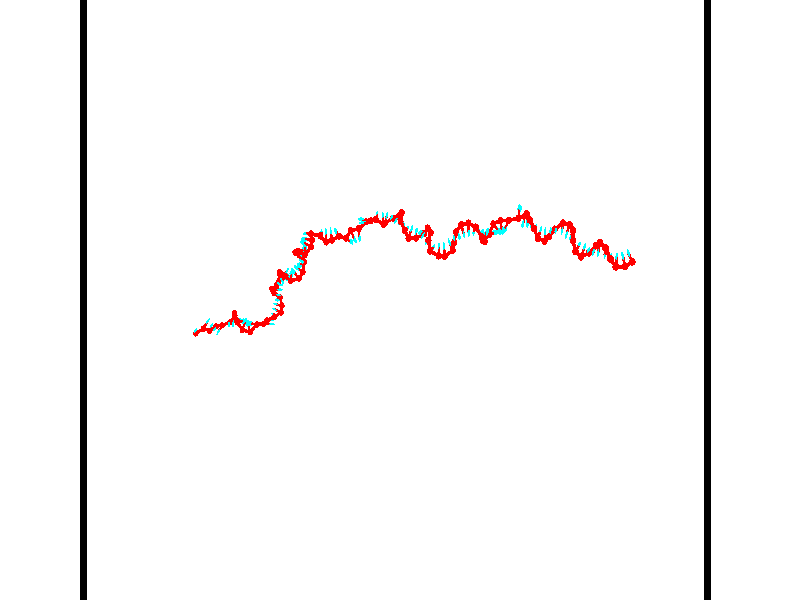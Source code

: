 // switches for output
#declare DRAW_BASES = 1; // possible values are 0, 1; only relevant for DNA ribbons
#declare DRAW_BASES_TYPE = 3; // possible values are 1, 2, 3; only relevant for DNA ribbons
#declare DRAW_FOG = 0; // set to 1 to enable fog

#include "colors.inc"

#include "transforms.inc"
background { rgb <1, 1, 1>}

#default {
   normal{
       ripples 0.25
       frequency 0.20
       turbulence 0.2
       lambda 5
   }
	finish {
		phong 0.1
		phong_size 40.
	}
}

// original window dimensions: 1024x640


// camera settings

camera {
	sky <-0, 1, 0>
	up <-0, 1, 0>
	right 1.6 * <0.99995, 0, 0.00999983>
	location <54.4867, 55, 106.329>
	look_at <55, 55, 55.0001>
	direction <0.513302, 0, -51.3289>
	angle 67.0682
}


# declare cpy_camera_pos = <54.4867, 55, 106.329>;
# if (DRAW_FOG = 1)
fog {
	fog_type 2
	up vnormalize(cpy_camera_pos)
	color rgbt<1,1,1,0.3>
	distance 1e-5
	fog_alt 3e-3
	fog_offset 88
}
# end


// LIGHTS

# declare lum = 6;
global_settings {
	ambient_light rgb lum * <0.05, 0.05, 0.05>
	max_trace_level 15
}# declare cpy_direct_light_amount = 0.25;
light_source
{	1000 * <-0.98995, -1, 1.00995>,
	rgb lum * cpy_direct_light_amount
	parallel
}

light_source
{	1000 * <0.98995, 1, -1.00995>,
	rgb lum * cpy_direct_light_amount
	parallel
}

// strand 0

// nucleotide -1

// particle -1
sphere {
	<35.809799, 52.377922, 49.228725> 0.250000
	pigment { color rgbt <1,0,0,0> }
	no_shadow
}
cylinder {
	<35.898373, 52.514957, 49.593933>,  <35.951515, 52.597179, 49.813057>, 0.100000
	pigment { color rgbt <1,0,0,0> }
	no_shadow
}
cylinder {
	<35.898373, 52.514957, 49.593933>,  <35.809799, 52.377922, 49.228725>, 0.100000
	pigment { color rgbt <1,0,0,0> }
	no_shadow
}

// particle -1
sphere {
	<35.898373, 52.514957, 49.593933> 0.100000
	pigment { color rgbt <1,0,0,0> }
	no_shadow
}
sphere {
	0, 1
	scale<0.080000,0.200000,0.300000>
	matrix <0.730903, -0.678103, 0.077181,
		0.645560, 0.650236, -0.400555,
		0.221431, 0.342592, 0.913016,
		35.964802, 52.617737, 49.867840>
	pigment { color rgbt <0,1,1,0> }
	no_shadow
}
cylinder {
	<36.540596, 52.752331, 49.297337>,  <35.809799, 52.377922, 49.228725>, 0.130000
	pigment { color rgbt <1,0,0,0> }
	no_shadow
}

// nucleotide -1

// particle -1
sphere {
	<36.540596, 52.752331, 49.297337> 0.250000
	pigment { color rgbt <1,0,0,0> }
	no_shadow
}
cylinder {
	<36.774529, 53.075111, 49.330318>,  <36.914886, 53.268780, 49.350109>, 0.100000
	pigment { color rgbt <1,0,0,0> }
	no_shadow
}
cylinder {
	<36.774529, 53.075111, 49.330318>,  <36.540596, 52.752331, 49.297337>, 0.100000
	pigment { color rgbt <1,0,0,0> }
	no_shadow
}

// particle -1
sphere {
	<36.774529, 53.075111, 49.330318> 0.100000
	pigment { color rgbt <1,0,0,0> }
	no_shadow
}
sphere {
	0, 1
	scale<0.080000,0.200000,0.300000>
	matrix <0.811040, -0.580018, -0.076113,
		-0.013594, 0.111389, -0.993684,
		0.584832, 0.806952, 0.082456,
		36.949978, 53.317196, 49.355057>
	pigment { color rgbt <0,1,1,0> }
	no_shadow
}
cylinder {
	<36.967190, 52.561676, 48.820412>,  <36.540596, 52.752331, 49.297337>, 0.130000
	pigment { color rgbt <1,0,0,0> }
	no_shadow
}

// nucleotide -1

// particle -1
sphere {
	<36.967190, 52.561676, 48.820412> 0.250000
	pigment { color rgbt <1,0,0,0> }
	no_shadow
}
cylinder {
	<37.150711, 52.796661, 49.087063>,  <37.260822, 52.937653, 49.247051>, 0.100000
	pigment { color rgbt <1,0,0,0> }
	no_shadow
}
cylinder {
	<37.150711, 52.796661, 49.087063>,  <36.967190, 52.561676, 48.820412>, 0.100000
	pigment { color rgbt <1,0,0,0> }
	no_shadow
}

// particle -1
sphere {
	<37.150711, 52.796661, 49.087063> 0.100000
	pigment { color rgbt <1,0,0,0> }
	no_shadow
}
sphere {
	0, 1
	scale<0.080000,0.200000,0.300000>
	matrix <0.796578, -0.604333, -0.015674,
		0.393655, 0.538210, -0.745229,
		0.458802, 0.587462, 0.666625,
		37.288353, 52.972900, 49.287052>
	pigment { color rgbt <0,1,1,0> }
	no_shadow
}
cylinder {
	<37.470978, 52.897514, 48.545757>,  <36.967190, 52.561676, 48.820412>, 0.130000
	pigment { color rgbt <1,0,0,0> }
	no_shadow
}

// nucleotide -1

// particle -1
sphere {
	<37.470978, 52.897514, 48.545757> 0.250000
	pigment { color rgbt <1,0,0,0> }
	no_shadow
}
cylinder {
	<37.535652, 52.795792, 48.927162>,  <37.574459, 52.734760, 49.156006>, 0.100000
	pigment { color rgbt <1,0,0,0> }
	no_shadow
}
cylinder {
	<37.535652, 52.795792, 48.927162>,  <37.470978, 52.897514, 48.545757>, 0.100000
	pigment { color rgbt <1,0,0,0> }
	no_shadow
}

// particle -1
sphere {
	<37.535652, 52.795792, 48.927162> 0.100000
	pigment { color rgbt <1,0,0,0> }
	no_shadow
}
sphere {
	0, 1
	scale<0.080000,0.200000,0.300000>
	matrix <0.694822, -0.656794, -0.292991,
		0.700770, 0.709895, 0.070501,
		0.161688, -0.254305, 0.953512,
		37.584160, 52.719501, 49.213215>
	pigment { color rgbt <0,1,1,0> }
	no_shadow
}
cylinder {
	<38.162445, 52.994072, 48.828033>,  <37.470978, 52.897514, 48.545757>, 0.130000
	pigment { color rgbt <1,0,0,0> }
	no_shadow
}

// nucleotide -1

// particle -1
sphere {
	<38.162445, 52.994072, 48.828033> 0.250000
	pigment { color rgbt <1,0,0,0> }
	no_shadow
}
cylinder {
	<38.017403, 52.699787, 49.056854>,  <37.930378, 52.523216, 49.194149>, 0.100000
	pigment { color rgbt <1,0,0,0> }
	no_shadow
}
cylinder {
	<38.017403, 52.699787, 49.056854>,  <38.162445, 52.994072, 48.828033>, 0.100000
	pigment { color rgbt <1,0,0,0> }
	no_shadow
}

// particle -1
sphere {
	<38.017403, 52.699787, 49.056854> 0.100000
	pigment { color rgbt <1,0,0,0> }
	no_shadow
}
sphere {
	0, 1
	scale<0.080000,0.200000,0.300000>
	matrix <0.781759, -0.574274, -0.243028,
		0.507314, 0.359085, 0.783384,
		-0.362609, -0.735709, 0.572055,
		37.908619, 52.479073, 49.228470>
	pigment { color rgbt <0,1,1,0> }
	no_shadow
}
cylinder {
	<38.966286, 53.285679, 48.670811>,  <38.162445, 52.994072, 48.828033>, 0.130000
	pigment { color rgbt <1,0,0,0> }
	no_shadow
}

// nucleotide -1

// particle -1
sphere {
	<38.966286, 53.285679, 48.670811> 0.250000
	pigment { color rgbt <1,0,0,0> }
	no_shadow
}
cylinder {
	<38.959923, 53.156876, 49.049454>,  <38.956104, 53.079594, 49.276638>, 0.100000
	pigment { color rgbt <1,0,0,0> }
	no_shadow
}
cylinder {
	<38.959923, 53.156876, 49.049454>,  <38.966286, 53.285679, 48.670811>, 0.100000
	pigment { color rgbt <1,0,0,0> }
	no_shadow
}

// particle -1
sphere {
	<38.959923, 53.156876, 49.049454> 0.100000
	pigment { color rgbt <1,0,0,0> }
	no_shadow
}
sphere {
	0, 1
	scale<0.080000,0.200000,0.300000>
	matrix <0.996597, 0.071469, 0.041062,
		-0.080875, 0.944037, 0.319771,
		-0.015910, -0.322004, 0.946605,
		38.955151, 53.060276, 49.333435>
	pigment { color rgbt <0,1,1,0> }
	no_shadow
}
cylinder {
	<39.421833, 53.750797, 49.049133>,  <38.966286, 53.285679, 48.670811>, 0.130000
	pigment { color rgbt <1,0,0,0> }
	no_shadow
}

// nucleotide -1

// particle -1
sphere {
	<39.421833, 53.750797, 49.049133> 0.250000
	pigment { color rgbt <1,0,0,0> }
	no_shadow
}
cylinder {
	<39.399406, 53.416771, 49.268044>,  <39.385948, 53.216354, 49.399391>, 0.100000
	pigment { color rgbt <1,0,0,0> }
	no_shadow
}
cylinder {
	<39.399406, 53.416771, 49.268044>,  <39.421833, 53.750797, 49.049133>, 0.100000
	pigment { color rgbt <1,0,0,0> }
	no_shadow
}

// particle -1
sphere {
	<39.399406, 53.416771, 49.268044> 0.100000
	pigment { color rgbt <1,0,0,0> }
	no_shadow
}
sphere {
	0, 1
	scale<0.080000,0.200000,0.300000>
	matrix <0.996314, -0.011157, 0.085048,
		-0.064915, 0.550030, 0.832618,
		-0.056069, -0.835070, 0.547279,
		39.382587, 53.166248, 49.432228>
	pigment { color rgbt <0,1,1,0> }
	no_shadow
}
cylinder {
	<39.579166, 53.961212, 49.783905>,  <39.421833, 53.750797, 49.049133>, 0.130000
	pigment { color rgbt <1,0,0,0> }
	no_shadow
}

// nucleotide -1

// particle -1
sphere {
	<39.579166, 53.961212, 49.783905> 0.250000
	pigment { color rgbt <1,0,0,0> }
	no_shadow
}
cylinder {
	<39.670555, 53.588783, 49.670128>,  <39.725388, 53.365326, 49.601860>, 0.100000
	pigment { color rgbt <1,0,0,0> }
	no_shadow
}
cylinder {
	<39.670555, 53.588783, 49.670128>,  <39.579166, 53.961212, 49.783905>, 0.100000
	pigment { color rgbt <1,0,0,0> }
	no_shadow
}

// particle -1
sphere {
	<39.670555, 53.588783, 49.670128> 0.100000
	pigment { color rgbt <1,0,0,0> }
	no_shadow
}
sphere {
	0, 1
	scale<0.080000,0.200000,0.300000>
	matrix <0.889319, 0.080720, 0.450108,
		-0.396122, -0.355796, 0.846461,
		0.228473, -0.931071, -0.284442,
		39.739098, 53.309464, 49.584797>
	pigment { color rgbt <0,1,1,0> }
	no_shadow
}
cylinder {
	<39.747147, 53.732086, 50.409718>,  <39.579166, 53.961212, 49.783905>, 0.130000
	pigment { color rgbt <1,0,0,0> }
	no_shadow
}

// nucleotide -1

// particle -1
sphere {
	<39.747147, 53.732086, 50.409718> 0.250000
	pigment { color rgbt <1,0,0,0> }
	no_shadow
}
cylinder {
	<39.952286, 53.546535, 50.120773>,  <40.075367, 53.435204, 49.947407>, 0.100000
	pigment { color rgbt <1,0,0,0> }
	no_shadow
}
cylinder {
	<39.952286, 53.546535, 50.120773>,  <39.747147, 53.732086, 50.409718>, 0.100000
	pigment { color rgbt <1,0,0,0> }
	no_shadow
}

// particle -1
sphere {
	<39.952286, 53.546535, 50.120773> 0.100000
	pigment { color rgbt <1,0,0,0> }
	no_shadow
}
sphere {
	0, 1
	scale<0.080000,0.200000,0.300000>
	matrix <0.854739, 0.197409, 0.480054,
		-0.080085, -0.863624, 0.497735,
		0.512843, -0.463878, -0.722363,
		40.106140, 53.407372, 49.904064>
	pigment { color rgbt <0,1,1,0> }
	no_shadow
}
cylinder {
	<40.105225, 53.288925, 50.746281>,  <39.747147, 53.732086, 50.409718>, 0.130000
	pigment { color rgbt <1,0,0,0> }
	no_shadow
}

// nucleotide -1

// particle -1
sphere {
	<40.105225, 53.288925, 50.746281> 0.250000
	pigment { color rgbt <1,0,0,0> }
	no_shadow
}
cylinder {
	<40.323486, 53.338303, 50.414734>,  <40.454441, 53.367928, 50.215805>, 0.100000
	pigment { color rgbt <1,0,0,0> }
	no_shadow
}
cylinder {
	<40.323486, 53.338303, 50.414734>,  <40.105225, 53.288925, 50.746281>, 0.100000
	pigment { color rgbt <1,0,0,0> }
	no_shadow
}

// particle -1
sphere {
	<40.323486, 53.338303, 50.414734> 0.100000
	pigment { color rgbt <1,0,0,0> }
	no_shadow
}
sphere {
	0, 1
	scale<0.080000,0.200000,0.300000>
	matrix <0.832329, 0.035155, 0.553165,
		0.097423, -0.991729, -0.083562,
		0.545652, 0.123442, -0.828870,
		40.487183, 53.375336, 50.166073>
	pigment { color rgbt <0,1,1,0> }
	no_shadow
}
cylinder {
	<40.528572, 52.688698, 50.609158>,  <40.105225, 53.288925, 50.746281>, 0.130000
	pigment { color rgbt <1,0,0,0> }
	no_shadow
}

// nucleotide -1

// particle -1
sphere {
	<40.528572, 52.688698, 50.609158> 0.250000
	pigment { color rgbt <1,0,0,0> }
	no_shadow
}
cylinder {
	<40.655827, 53.055527, 50.513023>,  <40.732178, 53.275623, 50.455345>, 0.100000
	pigment { color rgbt <1,0,0,0> }
	no_shadow
}
cylinder {
	<40.655827, 53.055527, 50.513023>,  <40.528572, 52.688698, 50.609158>, 0.100000
	pigment { color rgbt <1,0,0,0> }
	no_shadow
}

// particle -1
sphere {
	<40.655827, 53.055527, 50.513023> 0.100000
	pigment { color rgbt <1,0,0,0> }
	no_shadow
}
sphere {
	0, 1
	scale<0.080000,0.200000,0.300000>
	matrix <0.805107, -0.127488, 0.579267,
		0.500593, -0.377779, -0.778903,
		0.318136, 0.917077, -0.240333,
		40.751266, 53.330650, 50.440922>
	pigment { color rgbt <0,1,1,0> }
	no_shadow
}
cylinder {
	<41.237274, 52.545143, 50.548550>,  <40.528572, 52.688698, 50.609158>, 0.130000
	pigment { color rgbt <1,0,0,0> }
	no_shadow
}

// nucleotide -1

// particle -1
sphere {
	<41.237274, 52.545143, 50.548550> 0.250000
	pigment { color rgbt <1,0,0,0> }
	no_shadow
}
cylinder {
	<41.123886, 52.921341, 50.623497>,  <41.055855, 53.147060, 50.668465>, 0.100000
	pigment { color rgbt <1,0,0,0> }
	no_shadow
}
cylinder {
	<41.123886, 52.921341, 50.623497>,  <41.237274, 52.545143, 50.548550>, 0.100000
	pigment { color rgbt <1,0,0,0> }
	no_shadow
}

// particle -1
sphere {
	<41.123886, 52.921341, 50.623497> 0.100000
	pigment { color rgbt <1,0,0,0> }
	no_shadow
}
sphere {
	0, 1
	scale<0.080000,0.200000,0.300000>
	matrix <0.719507, 0.079416, 0.689930,
		0.633998, 0.330386, -0.699208,
		-0.283471, 0.940499, 0.187365,
		41.038845, 53.203491, 50.679707>
	pigment { color rgbt <0,1,1,0> }
	no_shadow
}
cylinder {
	<41.859444, 53.127014, 50.553638>,  <41.237274, 52.545143, 50.548550>, 0.130000
	pigment { color rgbt <1,0,0,0> }
	no_shadow
}

// nucleotide -1

// particle -1
sphere {
	<41.859444, 53.127014, 50.553638> 0.250000
	pigment { color rgbt <1,0,0,0> }
	no_shadow
}
cylinder {
	<41.531334, 53.176174, 50.777084>,  <41.334469, 53.205669, 50.911152>, 0.100000
	pigment { color rgbt <1,0,0,0> }
	no_shadow
}
cylinder {
	<41.531334, 53.176174, 50.777084>,  <41.859444, 53.127014, 50.553638>, 0.100000
	pigment { color rgbt <1,0,0,0> }
	no_shadow
}

// particle -1
sphere {
	<41.531334, 53.176174, 50.777084> 0.100000
	pigment { color rgbt <1,0,0,0> }
	no_shadow
}
sphere {
	0, 1
	scale<0.080000,0.200000,0.300000>
	matrix <0.567998, 0.060095, 0.820833,
		0.067314, 0.990597, -0.119103,
		-0.820273, 0.122904, 0.558612,
		41.285252, 53.213047, 50.944668>
	pigment { color rgbt <0,1,1,0> }
	no_shadow
}
cylinder {
	<42.362671, 53.152824, 49.982639>,  <41.859444, 53.127014, 50.553638>, 0.130000
	pigment { color rgbt <1,0,0,0> }
	no_shadow
}

// nucleotide -1

// particle -1
sphere {
	<42.362671, 53.152824, 49.982639> 0.250000
	pigment { color rgbt <1,0,0,0> }
	no_shadow
}
cylinder {
	<42.758892, 53.139381, 49.929459>,  <42.996624, 53.131313, 49.897549>, 0.100000
	pigment { color rgbt <1,0,0,0> }
	no_shadow
}
cylinder {
	<42.758892, 53.139381, 49.929459>,  <42.362671, 53.152824, 49.982639>, 0.100000
	pigment { color rgbt <1,0,0,0> }
	no_shadow
}

// particle -1
sphere {
	<42.758892, 53.139381, 49.929459> 0.100000
	pigment { color rgbt <1,0,0,0> }
	no_shadow
}
sphere {
	0, 1
	scale<0.080000,0.200000,0.300000>
	matrix <0.066606, 0.965384, 0.252185,
		0.119872, -0.258657, 0.958502,
		0.990553, -0.033612, -0.132950,
		43.056057, 53.129299, 49.889572>
	pigment { color rgbt <0,1,1,0> }
	no_shadow
}
cylinder {
	<42.776314, 53.434280, 50.522804>,  <42.362671, 53.152824, 49.982639>, 0.130000
	pigment { color rgbt <1,0,0,0> }
	no_shadow
}

// nucleotide -1

// particle -1
sphere {
	<42.776314, 53.434280, 50.522804> 0.250000
	pigment { color rgbt <1,0,0,0> }
	no_shadow
}
cylinder {
	<42.990437, 53.474560, 50.187351>,  <43.118912, 53.498726, 49.986080>, 0.100000
	pigment { color rgbt <1,0,0,0> }
	no_shadow
}
cylinder {
	<42.990437, 53.474560, 50.187351>,  <42.776314, 53.434280, 50.522804>, 0.100000
	pigment { color rgbt <1,0,0,0> }
	no_shadow
}

// particle -1
sphere {
	<42.990437, 53.474560, 50.187351> 0.100000
	pigment { color rgbt <1,0,0,0> }
	no_shadow
}
sphere {
	0, 1
	scale<0.080000,0.200000,0.300000>
	matrix <0.217879, 0.942806, 0.252279,
		0.816073, -0.317767, 0.482752,
		0.535308, 0.100697, -0.838633,
		43.151028, 53.504768, 49.935760>
	pigment { color rgbt <0,1,1,0> }
	no_shadow
}
cylinder {
	<43.492237, 53.719330, 50.609604>,  <42.776314, 53.434280, 50.522804>, 0.130000
	pigment { color rgbt <1,0,0,0> }
	no_shadow
}

// nucleotide -1

// particle -1
sphere {
	<43.492237, 53.719330, 50.609604> 0.250000
	pigment { color rgbt <1,0,0,0> }
	no_shadow
}
cylinder {
	<43.344780, 53.815067, 50.250313>,  <43.256306, 53.872509, 50.034737>, 0.100000
	pigment { color rgbt <1,0,0,0> }
	no_shadow
}
cylinder {
	<43.344780, 53.815067, 50.250313>,  <43.492237, 53.719330, 50.609604>, 0.100000
	pigment { color rgbt <1,0,0,0> }
	no_shadow
}

// particle -1
sphere {
	<43.344780, 53.815067, 50.250313> 0.100000
	pigment { color rgbt <1,0,0,0> }
	no_shadow
}
sphere {
	0, 1
	scale<0.080000,0.200000,0.300000>
	matrix <0.360202, 0.927571, 0.099330,
		0.856945, -0.286925, -0.428158,
		-0.368646, 0.239344, -0.898228,
		43.234184, 53.886871, 49.980843>
	pigment { color rgbt <0,1,1,0> }
	no_shadow
}
cylinder {
	<43.993332, 54.034145, 50.104073>,  <43.492237, 53.719330, 50.609604>, 0.130000
	pigment { color rgbt <1,0,0,0> }
	no_shadow
}

// nucleotide -1

// particle -1
sphere {
	<43.993332, 54.034145, 50.104073> 0.250000
	pigment { color rgbt <1,0,0,0> }
	no_shadow
}
cylinder {
	<43.633221, 54.172623, 49.998505>,  <43.417152, 54.255707, 49.935165>, 0.100000
	pigment { color rgbt <1,0,0,0> }
	no_shadow
}
cylinder {
	<43.633221, 54.172623, 49.998505>,  <43.993332, 54.034145, 50.104073>, 0.100000
	pigment { color rgbt <1,0,0,0> }
	no_shadow
}

// particle -1
sphere {
	<43.633221, 54.172623, 49.998505> 0.100000
	pigment { color rgbt <1,0,0,0> }
	no_shadow
}
sphere {
	0, 1
	scale<0.080000,0.200000,0.300000>
	matrix <0.337294, 0.938008, 0.079838,
		0.275198, -0.017142, -0.961235,
		-0.900277, 0.346190, -0.263919,
		43.363136, 54.276478, 49.919331>
	pigment { color rgbt <0,1,1,0> }
	no_shadow
}
cylinder {
	<43.957966, 54.551632, 49.473763>,  <43.993332, 54.034145, 50.104073>, 0.130000
	pigment { color rgbt <1,0,0,0> }
	no_shadow
}

// nucleotide -1

// particle -1
sphere {
	<43.957966, 54.551632, 49.473763> 0.250000
	pigment { color rgbt <1,0,0,0> }
	no_shadow
}
cylinder {
	<43.658337, 54.627861, 49.727558>,  <43.478561, 54.673599, 49.879837>, 0.100000
	pigment { color rgbt <1,0,0,0> }
	no_shadow
}
cylinder {
	<43.658337, 54.627861, 49.727558>,  <43.957966, 54.551632, 49.473763>, 0.100000
	pigment { color rgbt <1,0,0,0> }
	no_shadow
}

// particle -1
sphere {
	<43.658337, 54.627861, 49.727558> 0.100000
	pigment { color rgbt <1,0,0,0> }
	no_shadow
}
sphere {
	0, 1
	scale<0.080000,0.200000,0.300000>
	matrix <0.335181, 0.935128, 0.114842,
		-0.571442, 0.298693, -0.764354,
		-0.749071, 0.190571, 0.634488,
		43.433617, 54.685032, 49.917904>
	pigment { color rgbt <0,1,1,0> }
	no_shadow
}
cylinder {
	<43.766800, 55.183960, 49.347561>,  <43.957966, 54.551632, 49.473763>, 0.130000
	pigment { color rgbt <1,0,0,0> }
	no_shadow
}

// nucleotide -1

// particle -1
sphere {
	<43.766800, 55.183960, 49.347561> 0.250000
	pigment { color rgbt <1,0,0,0> }
	no_shadow
}
cylinder {
	<43.681847, 55.081844, 49.724861>,  <43.630875, 55.020576, 49.951241>, 0.100000
	pigment { color rgbt <1,0,0,0> }
	no_shadow
}
cylinder {
	<43.681847, 55.081844, 49.724861>,  <43.766800, 55.183960, 49.347561>, 0.100000
	pigment { color rgbt <1,0,0,0> }
	no_shadow
}

// particle -1
sphere {
	<43.681847, 55.081844, 49.724861> 0.100000
	pigment { color rgbt <1,0,0,0> }
	no_shadow
}
sphere {
	0, 1
	scale<0.080000,0.200000,0.300000>
	matrix <0.367380, 0.873597, 0.319155,
		-0.905498, 0.414313, -0.091747,
		-0.212380, -0.255288, 0.943251,
		43.618134, 55.005257, 50.007835>
	pigment { color rgbt <0,1,1,0> }
	no_shadow
}
cylinder {
	<43.216339, 55.555626, 49.551098>,  <43.766800, 55.183960, 49.347561>, 0.130000
	pigment { color rgbt <1,0,0,0> }
	no_shadow
}

// nucleotide -1

// particle -1
sphere {
	<43.216339, 55.555626, 49.551098> 0.250000
	pigment { color rgbt <1,0,0,0> }
	no_shadow
}
cylinder {
	<43.504906, 55.466309, 49.813305>,  <43.678043, 55.412716, 49.970627>, 0.100000
	pigment { color rgbt <1,0,0,0> }
	no_shadow
}
cylinder {
	<43.504906, 55.466309, 49.813305>,  <43.216339, 55.555626, 49.551098>, 0.100000
	pigment { color rgbt <1,0,0,0> }
	no_shadow
}

// particle -1
sphere {
	<43.504906, 55.466309, 49.813305> 0.100000
	pigment { color rgbt <1,0,0,0> }
	no_shadow
}
sphere {
	0, 1
	scale<0.080000,0.200000,0.300000>
	matrix <0.275057, 0.961111, 0.024688,
		-0.635535, 0.162494, 0.754779,
		0.721415, -0.223297, 0.655515,
		43.721329, 55.399319, 50.009960>
	pigment { color rgbt <0,1,1,0> }
	no_shadow
}
cylinder {
	<43.178902, 55.861794, 50.248917>,  <43.216339, 55.555626, 49.551098>, 0.130000
	pigment { color rgbt <1,0,0,0> }
	no_shadow
}

// nucleotide -1

// particle -1
sphere {
	<43.178902, 55.861794, 50.248917> 0.250000
	pigment { color rgbt <1,0,0,0> }
	no_shadow
}
cylinder {
	<43.562481, 55.831463, 50.139622>,  <43.792629, 55.813263, 50.074043>, 0.100000
	pigment { color rgbt <1,0,0,0> }
	no_shadow
}
cylinder {
	<43.562481, 55.831463, 50.139622>,  <43.178902, 55.861794, 50.248917>, 0.100000
	pigment { color rgbt <1,0,0,0> }
	no_shadow
}

// particle -1
sphere {
	<43.562481, 55.831463, 50.139622> 0.100000
	pigment { color rgbt <1,0,0,0> }
	no_shadow
}
sphere {
	0, 1
	scale<0.080000,0.200000,0.300000>
	matrix <0.149846, 0.953565, 0.261267,
		0.240742, -0.291486, 0.925785,
		0.958952, -0.075827, -0.273242,
		43.850166, 55.808716, 50.057648>
	pigment { color rgbt <0,1,1,0> }
	no_shadow
}
cylinder {
	<43.729992, 56.150555, 50.790134>,  <43.178902, 55.861794, 50.248917>, 0.130000
	pigment { color rgbt <1,0,0,0> }
	no_shadow
}

// nucleotide -1

// particle -1
sphere {
	<43.729992, 56.150555, 50.790134> 0.250000
	pigment { color rgbt <1,0,0,0> }
	no_shadow
}
cylinder {
	<43.859093, 56.169979, 50.412041>,  <43.936554, 56.181633, 50.185184>, 0.100000
	pigment { color rgbt <1,0,0,0> }
	no_shadow
}
cylinder {
	<43.859093, 56.169979, 50.412041>,  <43.729992, 56.150555, 50.790134>, 0.100000
	pigment { color rgbt <1,0,0,0> }
	no_shadow
}

// particle -1
sphere {
	<43.859093, 56.169979, 50.412041> 0.100000
	pigment { color rgbt <1,0,0,0> }
	no_shadow
}
sphere {
	0, 1
	scale<0.080000,0.200000,0.300000>
	matrix <0.234405, 0.963471, 0.129534,
		0.916999, -0.263375, 0.299578,
		0.322751, 0.048560, -0.945238,
		43.955917, 56.184547, 50.128468>
	pigment { color rgbt <0,1,1,0> }
	no_shadow
}
cylinder {
	<44.277962, 56.684418, 51.021835>,  <43.729992, 56.150555, 50.790134>, 0.130000
	pigment { color rgbt <1,0,0,0> }
	no_shadow
}

// nucleotide -1

// particle -1
sphere {
	<44.277962, 56.684418, 51.021835> 0.250000
	pigment { color rgbt <1,0,0,0> }
	no_shadow
}
cylinder {
	<44.502861, 57.003468, 50.934494>,  <44.637802, 57.194897, 50.882092>, 0.100000
	pigment { color rgbt <1,0,0,0> }
	no_shadow
}
cylinder {
	<44.502861, 57.003468, 50.934494>,  <44.277962, 56.684418, 51.021835>, 0.100000
	pigment { color rgbt <1,0,0,0> }
	no_shadow
}

// particle -1
sphere {
	<44.502861, 57.003468, 50.934494> 0.100000
	pigment { color rgbt <1,0,0,0> }
	no_shadow
}
sphere {
	0, 1
	scale<0.080000,0.200000,0.300000>
	matrix <-0.725897, 0.602506, 0.331753,
		0.396170, -0.028028, 0.917749,
		0.562248, 0.797622, -0.218350,
		44.671535, 57.242756, 50.868988>
	pigment { color rgbt <0,1,1,0> }
	no_shadow
}
cylinder {
	<44.061192, 56.357239, 51.720711>,  <44.277962, 56.684418, 51.021835>, 0.130000
	pigment { color rgbt <1,0,0,0> }
	no_shadow
}

// nucleotide -1

// particle -1
sphere {
	<44.061192, 56.357239, 51.720711> 0.250000
	pigment { color rgbt <1,0,0,0> }
	no_shadow
}
cylinder {
	<44.147057, 56.259548, 52.098976>,  <44.198574, 56.200935, 52.325935>, 0.100000
	pigment { color rgbt <1,0,0,0> }
	no_shadow
}
cylinder {
	<44.147057, 56.259548, 52.098976>,  <44.061192, 56.357239, 51.720711>, 0.100000
	pigment { color rgbt <1,0,0,0> }
	no_shadow
}

// particle -1
sphere {
	<44.147057, 56.259548, 52.098976> 0.100000
	pigment { color rgbt <1,0,0,0> }
	no_shadow
}
sphere {
	0, 1
	scale<0.080000,0.200000,0.300000>
	matrix <0.706909, 0.706958, 0.022111,
		-0.673943, 0.663750, 0.324402,
		0.214662, -0.244225, 0.945661,
		44.211456, 56.186279, 52.382675>
	pigment { color rgbt <0,1,1,0> }
	no_shadow
}
cylinder {
	<44.237564, 56.957504, 52.129200>,  <44.061192, 56.357239, 51.720711>, 0.130000
	pigment { color rgbt <1,0,0,0> }
	no_shadow
}

// nucleotide -1

// particle -1
sphere {
	<44.237564, 56.957504, 52.129200> 0.250000
	pigment { color rgbt <1,0,0,0> }
	no_shadow
}
cylinder {
	<44.404671, 56.638481, 52.303268>,  <44.504936, 56.447067, 52.407711>, 0.100000
	pigment { color rgbt <1,0,0,0> }
	no_shadow
}
cylinder {
	<44.404671, 56.638481, 52.303268>,  <44.237564, 56.957504, 52.129200>, 0.100000
	pigment { color rgbt <1,0,0,0> }
	no_shadow
}

// particle -1
sphere {
	<44.404671, 56.638481, 52.303268> 0.100000
	pigment { color rgbt <1,0,0,0> }
	no_shadow
}
sphere {
	0, 1
	scale<0.080000,0.200000,0.300000>
	matrix <0.823100, 0.535030, 0.190391,
		-0.384677, 0.278651, 0.879987,
		0.417767, -0.797557, 0.435172,
		44.530003, 56.399216, 52.433819>
	pigment { color rgbt <0,1,1,0> }
	no_shadow
}
cylinder {
	<44.399338, 57.036980, 52.870384>,  <44.237564, 56.957504, 52.129200>, 0.130000
	pigment { color rgbt <1,0,0,0> }
	no_shadow
}

// nucleotide -1

// particle -1
sphere {
	<44.399338, 57.036980, 52.870384> 0.250000
	pigment { color rgbt <1,0,0,0> }
	no_shadow
}
cylinder {
	<44.639679, 56.799984, 52.655746>,  <44.783882, 56.657787, 52.526962>, 0.100000
	pigment { color rgbt <1,0,0,0> }
	no_shadow
}
cylinder {
	<44.639679, 56.799984, 52.655746>,  <44.399338, 57.036980, 52.870384>, 0.100000
	pigment { color rgbt <1,0,0,0> }
	no_shadow
}

// particle -1
sphere {
	<44.639679, 56.799984, 52.655746> 0.100000
	pigment { color rgbt <1,0,0,0> }
	no_shadow
}
sphere {
	0, 1
	scale<0.080000,0.200000,0.300000>
	matrix <0.798699, 0.472302, 0.372840,
		0.032531, -0.652600, 0.757004,
		0.600850, -0.592490, -0.536596,
		44.819935, 56.622238, 52.494766>
	pigment { color rgbt <0,1,1,0> }
	no_shadow
}
cylinder {
	<44.840809, 56.801041, 53.352234>,  <44.399338, 57.036980, 52.870384>, 0.130000
	pigment { color rgbt <1,0,0,0> }
	no_shadow
}

// nucleotide -1

// particle -1
sphere {
	<44.840809, 56.801041, 53.352234> 0.250000
	pigment { color rgbt <1,0,0,0> }
	no_shadow
}
cylinder {
	<44.983780, 56.792030, 52.978767>,  <45.069561, 56.786625, 52.754688>, 0.100000
	pigment { color rgbt <1,0,0,0> }
	no_shadow
}
cylinder {
	<44.983780, 56.792030, 52.978767>,  <44.840809, 56.801041, 53.352234>, 0.100000
	pigment { color rgbt <1,0,0,0> }
	no_shadow
}

// particle -1
sphere {
	<44.983780, 56.792030, 52.978767> 0.100000
	pigment { color rgbt <1,0,0,0> }
	no_shadow
}
sphere {
	0, 1
	scale<0.080000,0.200000,0.300000>
	matrix <0.893851, 0.298010, 0.334994,
		0.270698, -0.954297, 0.126649,
		0.357427, -0.022523, -0.933670,
		45.091007, 56.785275, 52.698666>
	pigment { color rgbt <0,1,1,0> }
	no_shadow
}
cylinder {
	<45.420769, 56.404785, 53.362373>,  <44.840809, 56.801041, 53.352234>, 0.130000
	pigment { color rgbt <1,0,0,0> }
	no_shadow
}

// nucleotide -1

// particle -1
sphere {
	<45.420769, 56.404785, 53.362373> 0.250000
	pigment { color rgbt <1,0,0,0> }
	no_shadow
}
cylinder {
	<45.419228, 56.696758, 53.088970>,  <45.418304, 56.871941, 52.924927>, 0.100000
	pigment { color rgbt <1,0,0,0> }
	no_shadow
}
cylinder {
	<45.419228, 56.696758, 53.088970>,  <45.420769, 56.404785, 53.362373>, 0.100000
	pigment { color rgbt <1,0,0,0> }
	no_shadow
}

// particle -1
sphere {
	<45.419228, 56.696758, 53.088970> 0.100000
	pigment { color rgbt <1,0,0,0> }
	no_shadow
}
sphere {
	0, 1
	scale<0.080000,0.200000,0.300000>
	matrix <0.727152, 0.471257, 0.499166,
		0.686466, -0.495090, -0.532589,
		-0.003854, 0.729934, -0.683507,
		45.418072, 56.915737, 52.883919>
	pigment { color rgbt <0,1,1,0> }
	no_shadow
}
cylinder {
	<46.105591, 56.577988, 52.988159>,  <45.420769, 56.404785, 53.362373>, 0.130000
	pigment { color rgbt <1,0,0,0> }
	no_shadow
}

// nucleotide -1

// particle -1
sphere {
	<46.105591, 56.577988, 52.988159> 0.250000
	pigment { color rgbt <1,0,0,0> }
	no_shadow
}
cylinder {
	<45.848061, 56.876614, 53.055248>,  <45.693542, 57.055790, 53.095501>, 0.100000
	pigment { color rgbt <1,0,0,0> }
	no_shadow
}
cylinder {
	<45.848061, 56.876614, 53.055248>,  <46.105591, 56.577988, 52.988159>, 0.100000
	pigment { color rgbt <1,0,0,0> }
	no_shadow
}

// particle -1
sphere {
	<45.848061, 56.876614, 53.055248> 0.100000
	pigment { color rgbt <1,0,0,0> }
	no_shadow
}
sphere {
	0, 1
	scale<0.080000,0.200000,0.300000>
	matrix <0.707234, 0.496925, 0.502878,
		0.292085, 0.442385, -0.847928,
		-0.643822, 0.746566, 0.167725,
		45.654915, 57.100582, 53.105564>
	pigment { color rgbt <0,1,1,0> }
	no_shadow
}
cylinder {
	<46.426609, 57.067951, 52.809330>,  <46.105591, 56.577988, 52.988159>, 0.130000
	pigment { color rgbt <1,0,0,0> }
	no_shadow
}

// nucleotide -1

// particle -1
sphere {
	<46.426609, 57.067951, 52.809330> 0.250000
	pigment { color rgbt <1,0,0,0> }
	no_shadow
}
cylinder {
	<46.138603, 57.231438, 53.033661>,  <45.965797, 57.329529, 53.168259>, 0.100000
	pigment { color rgbt <1,0,0,0> }
	no_shadow
}
cylinder {
	<46.138603, 57.231438, 53.033661>,  <46.426609, 57.067951, 52.809330>, 0.100000
	pigment { color rgbt <1,0,0,0> }
	no_shadow
}

// particle -1
sphere {
	<46.138603, 57.231438, 53.033661> 0.100000
	pigment { color rgbt <1,0,0,0> }
	no_shadow
}
sphere {
	0, 1
	scale<0.080000,0.200000,0.300000>
	matrix <0.684552, 0.550914, 0.477371,
		-0.113861, 0.727632, -0.676452,
		-0.720017, 0.408712, 0.560830,
		45.922600, 57.354050, 53.201908>
	pigment { color rgbt <0,1,1,0> }
	no_shadow
}
cylinder {
	<46.548767, 57.819378, 52.871006>,  <46.426609, 57.067951, 52.809330>, 0.130000
	pigment { color rgbt <1,0,0,0> }
	no_shadow
}

// nucleotide -1

// particle -1
sphere {
	<46.548767, 57.819378, 52.871006> 0.250000
	pigment { color rgbt <1,0,0,0> }
	no_shadow
}
cylinder {
	<46.358067, 57.661720, 53.185295>,  <46.243645, 57.567127, 53.373867>, 0.100000
	pigment { color rgbt <1,0,0,0> }
	no_shadow
}
cylinder {
	<46.358067, 57.661720, 53.185295>,  <46.548767, 57.819378, 52.871006>, 0.100000
	pigment { color rgbt <1,0,0,0> }
	no_shadow
}

// particle -1
sphere {
	<46.358067, 57.661720, 53.185295> 0.100000
	pigment { color rgbt <1,0,0,0> }
	no_shadow
}
sphere {
	0, 1
	scale<0.080000,0.200000,0.300000>
	matrix <0.652681, 0.440021, 0.616757,
		-0.588824, 0.806866, 0.047467,
		-0.476754, -0.394142, 0.785721,
		46.215042, 57.543476, 53.421013>
	pigment { color rgbt <0,1,1,0> }
	no_shadow
}
cylinder {
	<46.182831, 58.302353, 53.331211>,  <46.548767, 57.819378, 52.871006>, 0.130000
	pigment { color rgbt <1,0,0,0> }
	no_shadow
}

// nucleotide -1

// particle -1
sphere {
	<46.182831, 58.302353, 53.331211> 0.250000
	pigment { color rgbt <1,0,0,0> }
	no_shadow
}
cylinder {
	<46.334084, 58.030334, 53.582462>,  <46.424835, 57.867123, 53.733215>, 0.100000
	pigment { color rgbt <1,0,0,0> }
	no_shadow
}
cylinder {
	<46.334084, 58.030334, 53.582462>,  <46.182831, 58.302353, 53.331211>, 0.100000
	pigment { color rgbt <1,0,0,0> }
	no_shadow
}

// particle -1
sphere {
	<46.334084, 58.030334, 53.582462> 0.100000
	pigment { color rgbt <1,0,0,0> }
	no_shadow
}
sphere {
	0, 1
	scale<0.080000,0.200000,0.300000>
	matrix <0.541663, 0.712770, 0.445602,
		-0.750743, 0.171737, 0.637880,
		0.378135, -0.680048, 0.628130,
		46.447525, 57.826321, 53.770901>
	pigment { color rgbt <0,1,1,0> }
	no_shadow
}
cylinder {
	<45.937565, 58.441345, 53.951824>,  <46.182831, 58.302353, 53.331211>, 0.130000
	pigment { color rgbt <1,0,0,0> }
	no_shadow
}

// nucleotide -1

// particle -1
sphere {
	<45.937565, 58.441345, 53.951824> 0.250000
	pigment { color rgbt <1,0,0,0> }
	no_shadow
}
cylinder {
	<46.308491, 58.294342, 53.980179>,  <46.531048, 58.206139, 53.997192>, 0.100000
	pigment { color rgbt <1,0,0,0> }
	no_shadow
}
cylinder {
	<46.308491, 58.294342, 53.980179>,  <45.937565, 58.441345, 53.951824>, 0.100000
	pigment { color rgbt <1,0,0,0> }
	no_shadow
}

// particle -1
sphere {
	<46.308491, 58.294342, 53.980179> 0.100000
	pigment { color rgbt <1,0,0,0> }
	no_shadow
}
sphere {
	0, 1
	scale<0.080000,0.200000,0.300000>
	matrix <0.306538, 0.854393, 0.419579,
		-0.214763, -0.367353, 0.904947,
		0.927314, -0.367510, 0.070884,
		46.586685, 58.184090, 54.001446>
	pigment { color rgbt <0,1,1,0> }
	no_shadow
}
cylinder {
	<46.309807, 58.484039, 54.678215>,  <45.937565, 58.441345, 53.951824>, 0.130000
	pigment { color rgbt <1,0,0,0> }
	no_shadow
}

// nucleotide -1

// particle -1
sphere {
	<46.309807, 58.484039, 54.678215> 0.250000
	pigment { color rgbt <1,0,0,0> }
	no_shadow
}
cylinder {
	<46.597057, 58.558586, 54.410015>,  <46.769405, 58.603313, 54.249096>, 0.100000
	pigment { color rgbt <1,0,0,0> }
	no_shadow
}
cylinder {
	<46.597057, 58.558586, 54.410015>,  <46.309807, 58.484039, 54.678215>, 0.100000
	pigment { color rgbt <1,0,0,0> }
	no_shadow
}

// particle -1
sphere {
	<46.597057, 58.558586, 54.410015> 0.100000
	pigment { color rgbt <1,0,0,0> }
	no_shadow
}
sphere {
	0, 1
	scale<0.080000,0.200000,0.300000>
	matrix <0.406022, 0.670293, 0.621171,
		0.565193, -0.718315, 0.405686,
		0.718125, 0.186364, -0.670496,
		46.812496, 58.614494, 54.208866>
	pigment { color rgbt <0,1,1,0> }
	no_shadow
}
cylinder {
	<46.907970, 58.195591, 54.992699>,  <46.309807, 58.484039, 54.678215>, 0.130000
	pigment { color rgbt <1,0,0,0> }
	no_shadow
}

// nucleotide -1

// particle -1
sphere {
	<46.907970, 58.195591, 54.992699> 0.250000
	pigment { color rgbt <1,0,0,0> }
	no_shadow
}
cylinder {
	<46.879776, 58.525730, 54.768616>,  <46.862858, 58.723812, 54.634167>, 0.100000
	pigment { color rgbt <1,0,0,0> }
	no_shadow
}
cylinder {
	<46.879776, 58.525730, 54.768616>,  <46.907970, 58.195591, 54.992699>, 0.100000
	pigment { color rgbt <1,0,0,0> }
	no_shadow
}

// particle -1
sphere {
	<46.879776, 58.525730, 54.768616> 0.100000
	pigment { color rgbt <1,0,0,0> }
	no_shadow
}
sphere {
	0, 1
	scale<0.080000,0.200000,0.300000>
	matrix <-0.001641, 0.561508, 0.827470,
		0.997511, 0.059243, -0.038223,
		-0.070485, 0.825348, -0.560208,
		46.858631, 58.773335, 54.600552>
	pigment { color rgbt <0,1,1,0> }
	no_shadow
}
cylinder {
	<47.446049, 58.767986, 54.973289>,  <46.907970, 58.195591, 54.992699>, 0.130000
	pigment { color rgbt <1,0,0,0> }
	no_shadow
}

// nucleotide -1

// particle -1
sphere {
	<47.446049, 58.767986, 54.973289> 0.250000
	pigment { color rgbt <1,0,0,0> }
	no_shadow
}
cylinder {
	<47.079269, 58.925270, 55.000389>,  <46.859203, 59.019642, 55.016647>, 0.100000
	pigment { color rgbt <1,0,0,0> }
	no_shadow
}
cylinder {
	<47.079269, 58.925270, 55.000389>,  <47.446049, 58.767986, 54.973289>, 0.100000
	pigment { color rgbt <1,0,0,0> }
	no_shadow
}

// particle -1
sphere {
	<47.079269, 58.925270, 55.000389> 0.100000
	pigment { color rgbt <1,0,0,0> }
	no_shadow
}
sphere {
	0, 1
	scale<0.080000,0.200000,0.300000>
	matrix <0.229684, 0.381340, 0.895447,
		0.326266, 0.836639, -0.439984,
		-0.916949, 0.393212, 0.067744,
		46.804184, 59.043232, 55.020714>
	pigment { color rgbt <0,1,1,0> }
	no_shadow
}
cylinder {
	<47.598766, 59.175709, 55.537056>,  <47.446049, 58.767986, 54.973289>, 0.130000
	pigment { color rgbt <1,0,0,0> }
	no_shadow
}

// nucleotide -1

// particle -1
sphere {
	<47.598766, 59.175709, 55.537056> 0.250000
	pigment { color rgbt <1,0,0,0> }
	no_shadow
}
cylinder {
	<47.220451, 59.238518, 55.423332>,  <46.993462, 59.276203, 55.355099>, 0.100000
	pigment { color rgbt <1,0,0,0> }
	no_shadow
}
cylinder {
	<47.220451, 59.238518, 55.423332>,  <47.598766, 59.175709, 55.537056>, 0.100000
	pigment { color rgbt <1,0,0,0> }
	no_shadow
}

// particle -1
sphere {
	<47.220451, 59.238518, 55.423332> 0.100000
	pigment { color rgbt <1,0,0,0> }
	no_shadow
}
sphere {
	0, 1
	scale<0.080000,0.200000,0.300000>
	matrix <-0.142600, 0.585712, 0.797877,
		0.291809, 0.795163, -0.531567,
		-0.945787, 0.157026, -0.284306,
		46.936714, 59.285625, 55.338039>
	pigment { color rgbt <0,1,1,0> }
	no_shadow
}
cylinder {
	<47.592327, 59.566246, 56.099937>,  <47.598766, 59.175709, 55.537056>, 0.130000
	pigment { color rgbt <1,0,0,0> }
	no_shadow
}

// nucleotide -1

// particle -1
sphere {
	<47.592327, 59.566246, 56.099937> 0.250000
	pigment { color rgbt <1,0,0,0> }
	no_shadow
}
cylinder {
	<47.315346, 59.617325, 55.815910>,  <47.149155, 59.647972, 55.645493>, 0.100000
	pigment { color rgbt <1,0,0,0> }
	no_shadow
}
cylinder {
	<47.315346, 59.617325, 55.815910>,  <47.592327, 59.566246, 56.099937>, 0.100000
	pigment { color rgbt <1,0,0,0> }
	no_shadow
}

// particle -1
sphere {
	<47.315346, 59.617325, 55.815910> 0.100000
	pigment { color rgbt <1,0,0,0> }
	no_shadow
}
sphere {
	0, 1
	scale<0.080000,0.200000,0.300000>
	matrix <-0.337164, 0.812843, 0.474980,
		0.637827, 0.568314, -0.519804,
		-0.692457, 0.127696, -0.710069,
		47.107609, 59.655632, 55.602890>
	pigment { color rgbt <0,1,1,0> }
	no_shadow
}
cylinder {
	<48.346706, 59.450607, 55.934654>,  <47.592327, 59.566246, 56.099937>, 0.130000
	pigment { color rgbt <1,0,0,0> }
	no_shadow
}

// nucleotide -1

// particle -1
sphere {
	<48.346706, 59.450607, 55.934654> 0.250000
	pigment { color rgbt <1,0,0,0> }
	no_shadow
}
cylinder {
	<48.357872, 59.643593, 55.584465>,  <48.364571, 59.759384, 55.374352>, 0.100000
	pigment { color rgbt <1,0,0,0> }
	no_shadow
}
cylinder {
	<48.357872, 59.643593, 55.584465>,  <48.346706, 59.450607, 55.934654>, 0.100000
	pigment { color rgbt <1,0,0,0> }
	no_shadow
}

// particle -1
sphere {
	<48.357872, 59.643593, 55.584465> 0.100000
	pigment { color rgbt <1,0,0,0> }
	no_shadow
}
sphere {
	0, 1
	scale<0.080000,0.200000,0.300000>
	matrix <0.998957, 0.018201, 0.041887,
		0.036143, -0.875728, -0.481451,
		0.027919, 0.482462, -0.875472,
		48.366249, 59.788330, 55.321823>
	pigment { color rgbt <0,1,1,0> }
	no_shadow
}
cylinder {
	<48.785221, 59.074074, 55.443863>,  <48.346706, 59.450607, 55.934654>, 0.130000
	pigment { color rgbt <1,0,0,0> }
	no_shadow
}

// nucleotide -1

// particle -1
sphere {
	<48.785221, 59.074074, 55.443863> 0.250000
	pigment { color rgbt <1,0,0,0> }
	no_shadow
}
cylinder {
	<48.761230, 59.463509, 55.355736>,  <48.746834, 59.697170, 55.302860>, 0.100000
	pigment { color rgbt <1,0,0,0> }
	no_shadow
}
cylinder {
	<48.761230, 59.463509, 55.355736>,  <48.785221, 59.074074, 55.443863>, 0.100000
	pigment { color rgbt <1,0,0,0> }
	no_shadow
}

// particle -1
sphere {
	<48.761230, 59.463509, 55.355736> 0.100000
	pigment { color rgbt <1,0,0,0> }
	no_shadow
}
sphere {
	0, 1
	scale<0.080000,0.200000,0.300000>
	matrix <0.994803, 0.076492, 0.067194,
		0.082272, -0.215143, -0.973111,
		-0.059979, 0.973582, -0.220318,
		48.743237, 59.755585, 55.289639>
	pigment { color rgbt <0,1,1,0> }
	no_shadow
}
cylinder {
	<49.223019, 59.243866, 54.926575>,  <48.785221, 59.074074, 55.443863>, 0.130000
	pigment { color rgbt <1,0,0,0> }
	no_shadow
}

// nucleotide -1

// particle -1
sphere {
	<49.223019, 59.243866, 54.926575> 0.250000
	pigment { color rgbt <1,0,0,0> }
	no_shadow
}
cylinder {
	<49.174313, 59.592506, 55.116516>,  <49.145088, 59.801689, 55.230480>, 0.100000
	pigment { color rgbt <1,0,0,0> }
	no_shadow
}
cylinder {
	<49.174313, 59.592506, 55.116516>,  <49.223019, 59.243866, 54.926575>, 0.100000
	pigment { color rgbt <1,0,0,0> }
	no_shadow
}

// particle -1
sphere {
	<49.174313, 59.592506, 55.116516> 0.100000
	pigment { color rgbt <1,0,0,0> }
	no_shadow
}
sphere {
	0, 1
	scale<0.080000,0.200000,0.300000>
	matrix <0.992244, 0.094850, 0.080343,
		0.024987, 0.480955, -0.876389,
		-0.121767, 0.871600, 0.474855,
		49.137783, 59.853985, 55.258972>
	pigment { color rgbt <0,1,1,0> }
	no_shadow
}
cylinder {
	<49.800182, 59.541088, 54.703678>,  <49.223019, 59.243866, 54.926575>, 0.130000
	pigment { color rgbt <1,0,0,0> }
	no_shadow
}

// nucleotide -1

// particle -1
sphere {
	<49.800182, 59.541088, 54.703678> 0.250000
	pigment { color rgbt <1,0,0,0> }
	no_shadow
}
cylinder {
	<49.662346, 59.726902, 55.029984>,  <49.579643, 59.838390, 55.225765>, 0.100000
	pigment { color rgbt <1,0,0,0> }
	no_shadow
}
cylinder {
	<49.662346, 59.726902, 55.029984>,  <49.800182, 59.541088, 54.703678>, 0.100000
	pigment { color rgbt <1,0,0,0> }
	no_shadow
}

// particle -1
sphere {
	<49.662346, 59.726902, 55.029984> 0.100000
	pigment { color rgbt <1,0,0,0> }
	no_shadow
}
sphere {
	0, 1
	scale<0.080000,0.200000,0.300000>
	matrix <0.935498, 0.097623, 0.339577,
		0.078108, 0.880158, -0.468210,
		-0.344590, 0.464534, 0.815761,
		49.558968, 59.866261, 55.274712>
	pigment { color rgbt <0,1,1,0> }
	no_shadow
}
cylinder {
	<50.338509, 59.438560, 54.179188>,  <49.800182, 59.541088, 54.703678>, 0.130000
	pigment { color rgbt <1,0,0,0> }
	no_shadow
}

// nucleotide -1

// particle -1
sphere {
	<50.338509, 59.438560, 54.179188> 0.250000
	pigment { color rgbt <1,0,0,0> }
	no_shadow
}
cylinder {
	<50.610336, 59.279434, 54.425743>,  <50.773434, 59.183960, 54.573677>, 0.100000
	pigment { color rgbt <1,0,0,0> }
	no_shadow
}
cylinder {
	<50.610336, 59.279434, 54.425743>,  <50.338509, 59.438560, 54.179188>, 0.100000
	pigment { color rgbt <1,0,0,0> }
	no_shadow
}

// particle -1
sphere {
	<50.610336, 59.279434, 54.425743> 0.100000
	pigment { color rgbt <1,0,0,0> }
	no_shadow
}
sphere {
	0, 1
	scale<0.080000,0.200000,0.300000>
	matrix <0.733510, 0.354359, -0.579993,
		0.012309, 0.846269, 0.532613,
		0.679567, -0.397817, 0.616385,
		50.814205, 59.160088, 54.610661>
	pigment { color rgbt <0,1,1,0> }
	no_shadow
}
cylinder {
	<50.778713, 59.960114, 54.549728>,  <50.338509, 59.438560, 54.179188>, 0.130000
	pigment { color rgbt <1,0,0,0> }
	no_shadow
}

// nucleotide -1

// particle -1
sphere {
	<50.778713, 59.960114, 54.549728> 0.250000
	pigment { color rgbt <1,0,0,0> }
	no_shadow
}
cylinder {
	<50.961048, 59.608376, 54.494648>,  <51.070450, 59.397331, 54.461601>, 0.100000
	pigment { color rgbt <1,0,0,0> }
	no_shadow
}
cylinder {
	<50.961048, 59.608376, 54.494648>,  <50.778713, 59.960114, 54.549728>, 0.100000
	pigment { color rgbt <1,0,0,0> }
	no_shadow
}

// particle -1
sphere {
	<50.961048, 59.608376, 54.494648> 0.100000
	pigment { color rgbt <1,0,0,0> }
	no_shadow
}
sphere {
	0, 1
	scale<0.080000,0.200000,0.300000>
	matrix <0.657197, 0.436862, -0.614202,
		0.600252, 0.189480, 0.777042,
		0.455840, -0.879346, -0.137701,
		51.097801, 59.344570, 54.453339>
	pigment { color rgbt <0,1,1,0> }
	no_shadow
}
cylinder {
	<51.481052, 60.086044, 54.679817>,  <50.778713, 59.960114, 54.549728>, 0.130000
	pigment { color rgbt <1,0,0,0> }
	no_shadow
}

// nucleotide -1

// particle -1
sphere {
	<51.481052, 60.086044, 54.679817> 0.250000
	pigment { color rgbt <1,0,0,0> }
	no_shadow
}
cylinder {
	<51.492687, 59.733532, 54.491135>,  <51.499668, 59.522026, 54.377926>, 0.100000
	pigment { color rgbt <1,0,0,0> }
	no_shadow
}
cylinder {
	<51.492687, 59.733532, 54.491135>,  <51.481052, 60.086044, 54.679817>, 0.100000
	pigment { color rgbt <1,0,0,0> }
	no_shadow
}

// particle -1
sphere {
	<51.492687, 59.733532, 54.491135> 0.100000
	pigment { color rgbt <1,0,0,0> }
	no_shadow
}
sphere {
	0, 1
	scale<0.080000,0.200000,0.300000>
	matrix <0.787183, 0.311026, -0.532546,
		0.616033, -0.355829, 0.702773,
		0.029086, -0.881277, -0.471705,
		51.501411, 59.469151, 54.349625>
	pigment { color rgbt <0,1,1,0> }
	no_shadow
}
cylinder {
	<52.109169, 60.557400, 54.826099>,  <51.481052, 60.086044, 54.679817>, 0.130000
	pigment { color rgbt <1,0,0,0> }
	no_shadow
}

// nucleotide -1

// particle -1
sphere {
	<52.109169, 60.557400, 54.826099> 0.250000
	pigment { color rgbt <1,0,0,0> }
	no_shadow
}
cylinder {
	<51.883930, 60.624840, 55.149704>,  <51.748787, 60.665306, 55.343864>, 0.100000
	pigment { color rgbt <1,0,0,0> }
	no_shadow
}
cylinder {
	<51.883930, 60.624840, 55.149704>,  <52.109169, 60.557400, 54.826099>, 0.100000
	pigment { color rgbt <1,0,0,0> }
	no_shadow
}

// particle -1
sphere {
	<51.883930, 60.624840, 55.149704> 0.100000
	pigment { color rgbt <1,0,0,0> }
	no_shadow
}
sphere {
	0, 1
	scale<0.080000,0.200000,0.300000>
	matrix <0.222561, -0.911854, 0.344947,
		0.795857, 0.374293, 0.475938,
		-0.563097, 0.168603, 0.809008,
		51.715000, 60.675419, 55.392406>
	pigment { color rgbt <0,1,1,0> }
	no_shadow
}
cylinder {
	<52.515953, 60.553555, 55.461159>,  <52.109169, 60.557400, 54.826099>, 0.130000
	pigment { color rgbt <1,0,0,0> }
	no_shadow
}

// nucleotide -1

// particle -1
sphere {
	<52.515953, 60.553555, 55.461159> 0.250000
	pigment { color rgbt <1,0,0,0> }
	no_shadow
}
cylinder {
	<52.142113, 60.479187, 55.582451>,  <51.917809, 60.434566, 55.655228>, 0.100000
	pigment { color rgbt <1,0,0,0> }
	no_shadow
}
cylinder {
	<52.142113, 60.479187, 55.582451>,  <52.515953, 60.553555, 55.461159>, 0.100000
	pigment { color rgbt <1,0,0,0> }
	no_shadow
}

// particle -1
sphere {
	<52.142113, 60.479187, 55.582451> 0.100000
	pigment { color rgbt <1,0,0,0> }
	no_shadow
}
sphere {
	0, 1
	scale<0.080000,0.200000,0.300000>
	matrix <0.281754, -0.907304, 0.312112,
		0.217095, 0.377138, 0.900353,
		-0.934604, -0.185920, 0.303232,
		51.861732, 60.423412, 55.673420>
	pigment { color rgbt <0,1,1,0> }
	no_shadow
}
cylinder {
	<52.966518, 60.578873, 56.054108>,  <52.515953, 60.553555, 55.461159>, 0.130000
	pigment { color rgbt <1,0,0,0> }
	no_shadow
}

// nucleotide -1

// particle -1
sphere {
	<52.966518, 60.578873, 56.054108> 0.250000
	pigment { color rgbt <1,0,0,0> }
	no_shadow
}
cylinder {
	<53.026756, 60.831848, 55.750175>,  <53.062901, 60.983635, 55.567818>, 0.100000
	pigment { color rgbt <1,0,0,0> }
	no_shadow
}
cylinder {
	<53.026756, 60.831848, 55.750175>,  <52.966518, 60.578873, 56.054108>, 0.100000
	pigment { color rgbt <1,0,0,0> }
	no_shadow
}

// particle -1
sphere {
	<53.026756, 60.831848, 55.750175> 0.100000
	pigment { color rgbt <1,0,0,0> }
	no_shadow
}
sphere {
	0, 1
	scale<0.080000,0.200000,0.300000>
	matrix <0.988455, -0.083382, 0.126504,
		0.016651, -0.770107, -0.637697,
		0.150594, 0.632442, -0.759828,
		53.071934, 61.021580, 55.522228>
	pigment { color rgbt <0,1,1,0> }
	no_shadow
}
cylinder {
	<53.608974, 60.277328, 55.817719>,  <52.966518, 60.578873, 56.054108>, 0.130000
	pigment { color rgbt <1,0,0,0> }
	no_shadow
}

// nucleotide -1

// particle -1
sphere {
	<53.608974, 60.277328, 55.817719> 0.250000
	pigment { color rgbt <1,0,0,0> }
	no_shadow
}
cylinder {
	<53.576641, 60.641747, 55.655998>,  <53.557243, 60.860397, 55.558964>, 0.100000
	pigment { color rgbt <1,0,0,0> }
	no_shadow
}
cylinder {
	<53.576641, 60.641747, 55.655998>,  <53.608974, 60.277328, 55.817719>, 0.100000
	pigment { color rgbt <1,0,0,0> }
	no_shadow
}

// particle -1
sphere {
	<53.576641, 60.641747, 55.655998> 0.100000
	pigment { color rgbt <1,0,0,0> }
	no_shadow
}
sphere {
	0, 1
	scale<0.080000,0.200000,0.300000>
	matrix <0.979979, 0.146688, 0.134623,
		0.181955, -0.385328, -0.904663,
		-0.080829, 0.911046, -0.404304,
		53.552391, 60.915062, 55.534706>
	pigment { color rgbt <0,1,1,0> }
	no_shadow
}
cylinder {
	<53.726566, 60.422485, 55.089901>,  <53.608974, 60.277328, 55.817719>, 0.130000
	pigment { color rgbt <1,0,0,0> }
	no_shadow
}

// nucleotide -1

// particle -1
sphere {
	<53.726566, 60.422485, 55.089901> 0.250000
	pigment { color rgbt <1,0,0,0> }
	no_shadow
}
cylinder {
	<53.813816, 60.705353, 55.358925>,  <53.866165, 60.875072, 55.520340>, 0.100000
	pigment { color rgbt <1,0,0,0> }
	no_shadow
}
cylinder {
	<53.813816, 60.705353, 55.358925>,  <53.726566, 60.422485, 55.089901>, 0.100000
	pigment { color rgbt <1,0,0,0> }
	no_shadow
}

// particle -1
sphere {
	<53.813816, 60.705353, 55.358925> 0.100000
	pigment { color rgbt <1,0,0,0> }
	no_shadow
}
sphere {
	0, 1
	scale<0.080000,0.200000,0.300000>
	matrix <0.960890, -0.276107, -0.021319,
		0.170623, 0.650908, -0.739734,
		0.218123, 0.707166, 0.672562,
		53.879253, 60.917503, 55.560692>
	pigment { color rgbt <0,1,1,0> }
	no_shadow
}
cylinder {
	<54.375767, 60.808300, 54.892582>,  <53.726566, 60.422485, 55.089901>, 0.130000
	pigment { color rgbt <1,0,0,0> }
	no_shadow
}

// nucleotide -1

// particle -1
sphere {
	<54.375767, 60.808300, 54.892582> 0.250000
	pigment { color rgbt <1,0,0,0> }
	no_shadow
}
cylinder {
	<54.312004, 60.790150, 55.287048>,  <54.273746, 60.779259, 55.523727>, 0.100000
	pigment { color rgbt <1,0,0,0> }
	no_shadow
}
cylinder {
	<54.312004, 60.790150, 55.287048>,  <54.375767, 60.808300, 54.892582>, 0.100000
	pigment { color rgbt <1,0,0,0> }
	no_shadow
}

// particle -1
sphere {
	<54.312004, 60.790150, 55.287048> 0.100000
	pigment { color rgbt <1,0,0,0> }
	no_shadow
}
sphere {
	0, 1
	scale<0.080000,0.200000,0.300000>
	matrix <0.790552, -0.604178, 0.099984,
		0.591285, 0.795556, 0.132183,
		-0.159405, -0.045379, 0.986170,
		54.264183, 60.776535, 55.582901>
	pigment { color rgbt <0,1,1,0> }
	no_shadow
}
cylinder {
	<54.987473, 60.996384, 55.344036>,  <54.375767, 60.808300, 54.892582>, 0.130000
	pigment { color rgbt <1,0,0,0> }
	no_shadow
}

// nucleotide -1

// particle -1
sphere {
	<54.987473, 60.996384, 55.344036> 0.250000
	pigment { color rgbt <1,0,0,0> }
	no_shadow
}
cylinder {
	<54.784698, 60.730339, 55.563362>,  <54.663036, 60.570713, 55.694958>, 0.100000
	pigment { color rgbt <1,0,0,0> }
	no_shadow
}
cylinder {
	<54.784698, 60.730339, 55.563362>,  <54.987473, 60.996384, 55.344036>, 0.100000
	pigment { color rgbt <1,0,0,0> }
	no_shadow
}

// particle -1
sphere {
	<54.784698, 60.730339, 55.563362> 0.100000
	pigment { color rgbt <1,0,0,0> }
	no_shadow
}
sphere {
	0, 1
	scale<0.080000,0.200000,0.300000>
	matrix <0.824384, -0.559915, 0.082984,
		0.251814, 0.494087, 0.832147,
		-0.506932, -0.665112, 0.548312,
		54.632618, 60.530804, 55.727856>
	pigment { color rgbt <0,1,1,0> }
	no_shadow
}
cylinder {
	<55.135704, 61.060070, 56.111664>,  <54.987473, 60.996384, 55.344036>, 0.130000
	pigment { color rgbt <1,0,0,0> }
	no_shadow
}

// nucleotide -1

// particle -1
sphere {
	<55.135704, 61.060070, 56.111664> 0.250000
	pigment { color rgbt <1,0,0,0> }
	no_shadow
}
cylinder {
	<55.046234, 60.714943, 55.930328>,  <54.992554, 60.507866, 55.821526>, 0.100000
	pigment { color rgbt <1,0,0,0> }
	no_shadow
}
cylinder {
	<55.046234, 60.714943, 55.930328>,  <55.135704, 61.060070, 56.111664>, 0.100000
	pigment { color rgbt <1,0,0,0> }
	no_shadow
}

// particle -1
sphere {
	<55.046234, 60.714943, 55.930328> 0.100000
	pigment { color rgbt <1,0,0,0> }
	no_shadow
}
sphere {
	0, 1
	scale<0.080000,0.200000,0.300000>
	matrix <0.895971, -0.365114, 0.252839,
		-0.383674, -0.349625, 0.854726,
		-0.223673, -0.862818, -0.453338,
		54.979134, 60.456097, 55.794327>
	pigment { color rgbt <0,1,1,0> }
	no_shadow
}
cylinder {
	<55.030277, 60.422104, 56.425026>,  <55.135704, 61.060070, 56.111664>, 0.130000
	pigment { color rgbt <1,0,0,0> }
	no_shadow
}

// nucleotide -1

// particle -1
sphere {
	<55.030277, 60.422104, 56.425026> 0.250000
	pigment { color rgbt <1,0,0,0> }
	no_shadow
}
cylinder {
	<55.160072, 60.321487, 56.060295>,  <55.237949, 60.261120, 55.841457>, 0.100000
	pigment { color rgbt <1,0,0,0> }
	no_shadow
}
cylinder {
	<55.160072, 60.321487, 56.060295>,  <55.030277, 60.422104, 56.425026>, 0.100000
	pigment { color rgbt <1,0,0,0> }
	no_shadow
}

// particle -1
sphere {
	<55.160072, 60.321487, 56.060295> 0.100000
	pigment { color rgbt <1,0,0,0> }
	no_shadow
}
sphere {
	0, 1
	scale<0.080000,0.200000,0.300000>
	matrix <0.810887, -0.422344, 0.405076,
		-0.486998, -0.870835, 0.066921,
		0.324491, -0.251537, -0.911830,
		55.257420, 60.246025, 55.786747>
	pigment { color rgbt <0,1,1,0> }
	no_shadow
}
cylinder {
	<55.366940, 59.787144, 56.663784>,  <55.030277, 60.422104, 56.425026>, 0.130000
	pigment { color rgbt <1,0,0,0> }
	no_shadow
}

// nucleotide -1

// particle -1
sphere {
	<55.366940, 59.787144, 56.663784> 0.250000
	pigment { color rgbt <1,0,0,0> }
	no_shadow
}
cylinder {
	<55.505478, 59.893684, 56.303986>,  <55.588600, 59.957607, 56.088104>, 0.100000
	pigment { color rgbt <1,0,0,0> }
	no_shadow
}
cylinder {
	<55.505478, 59.893684, 56.303986>,  <55.366940, 59.787144, 56.663784>, 0.100000
	pigment { color rgbt <1,0,0,0> }
	no_shadow
}

// particle -1
sphere {
	<55.505478, 59.893684, 56.303986> 0.100000
	pigment { color rgbt <1,0,0,0> }
	no_shadow
}
sphere {
	0, 1
	scale<0.080000,0.200000,0.300000>
	matrix <0.920306, -0.282367, 0.270750,
		-0.181875, -0.921589, -0.342922,
		0.346350, 0.266350, -0.899500,
		55.609383, 59.973591, 56.034134>
	pigment { color rgbt <0,1,1,0> }
	no_shadow
}
cylinder {
	<55.689796, 59.267563, 56.119114>,  <55.366940, 59.787144, 56.663784>, 0.130000
	pigment { color rgbt <1,0,0,0> }
	no_shadow
}

// nucleotide -1

// particle -1
sphere {
	<55.689796, 59.267563, 56.119114> 0.250000
	pigment { color rgbt <1,0,0,0> }
	no_shadow
}
cylinder {
	<55.839821, 59.631927, 56.187897>,  <55.929836, 59.850548, 56.229168>, 0.100000
	pigment { color rgbt <1,0,0,0> }
	no_shadow
}
cylinder {
	<55.839821, 59.631927, 56.187897>,  <55.689796, 59.267563, 56.119114>, 0.100000
	pigment { color rgbt <1,0,0,0> }
	no_shadow
}

// particle -1
sphere {
	<55.839821, 59.631927, 56.187897> 0.100000
	pigment { color rgbt <1,0,0,0> }
	no_shadow
}
sphere {
	0, 1
	scale<0.080000,0.200000,0.300000>
	matrix <0.868826, -0.410102, 0.277414,
		0.323219, 0.045353, -0.945237,
		0.375062, 0.910911, 0.171957,
		55.952339, 59.905201, 56.239483>
	pigment { color rgbt <0,1,1,0> }
	no_shadow
}
cylinder {
	<56.321133, 59.322922, 55.760582>,  <55.689796, 59.267563, 56.119114>, 0.130000
	pigment { color rgbt <1,0,0,0> }
	no_shadow
}

// nucleotide -1

// particle -1
sphere {
	<56.321133, 59.322922, 55.760582> 0.250000
	pigment { color rgbt <1,0,0,0> }
	no_shadow
}
cylinder {
	<56.333672, 59.574505, 56.071304>,  <56.341194, 59.725456, 56.257740>, 0.100000
	pigment { color rgbt <1,0,0,0> }
	no_shadow
}
cylinder {
	<56.333672, 59.574505, 56.071304>,  <56.321133, 59.322922, 55.760582>, 0.100000
	pigment { color rgbt <1,0,0,0> }
	no_shadow
}

// particle -1
sphere {
	<56.333672, 59.574505, 56.071304> 0.100000
	pigment { color rgbt <1,0,0,0> }
	no_shadow
}
sphere {
	0, 1
	scale<0.080000,0.200000,0.300000>
	matrix <0.825707, -0.454247, 0.334467,
		0.563227, 0.630931, -0.533573,
		0.031348, 0.628956, 0.776808,
		56.343075, 59.763191, 56.304348>
	pigment { color rgbt <0,1,1,0> }
	no_shadow
}
cylinder {
	<57.014061, 59.649807, 55.837246>,  <56.321133, 59.322922, 55.760582>, 0.130000
	pigment { color rgbt <1,0,0,0> }
	no_shadow
}

// nucleotide -1

// particle -1
sphere {
	<57.014061, 59.649807, 55.837246> 0.250000
	pigment { color rgbt <1,0,0,0> }
	no_shadow
}
cylinder {
	<56.822319, 59.655045, 56.188255>,  <56.707275, 59.658188, 56.398861>, 0.100000
	pigment { color rgbt <1,0,0,0> }
	no_shadow
}
cylinder {
	<56.822319, 59.655045, 56.188255>,  <57.014061, 59.649807, 55.837246>, 0.100000
	pigment { color rgbt <1,0,0,0> }
	no_shadow
}

// particle -1
sphere {
	<56.822319, 59.655045, 56.188255> 0.100000
	pigment { color rgbt <1,0,0,0> }
	no_shadow
}
sphere {
	0, 1
	scale<0.080000,0.200000,0.300000>
	matrix <0.738664, -0.533921, 0.411466,
		0.473918, 0.845433, 0.246262,
		-0.479351, 0.013097, 0.877526,
		56.678513, 59.658974, 56.451511>
	pigment { color rgbt <0,1,1,0> }
	no_shadow
}
cylinder {
	<57.261566, 59.947289, 56.532909>,  <57.014061, 59.649807, 55.837246>, 0.130000
	pigment { color rgbt <1,0,0,0> }
	no_shadow
}

// nucleotide -1

// particle -1
sphere {
	<57.261566, 59.947289, 56.532909> 0.250000
	pigment { color rgbt <1,0,0,0> }
	no_shadow
}
cylinder {
	<57.033195, 59.632439, 56.626266>,  <56.896172, 59.443527, 56.682281>, 0.100000
	pigment { color rgbt <1,0,0,0> }
	no_shadow
}
cylinder {
	<57.033195, 59.632439, 56.626266>,  <57.261566, 59.947289, 56.532909>, 0.100000
	pigment { color rgbt <1,0,0,0> }
	no_shadow
}

// particle -1
sphere {
	<57.033195, 59.632439, 56.626266> 0.100000
	pigment { color rgbt <1,0,0,0> }
	no_shadow
}
sphere {
	0, 1
	scale<0.080000,0.200000,0.300000>
	matrix <0.820864, -0.552451, 0.144843,
		0.014928, 0.274279, 0.961534,
		-0.570928, -0.787127, 0.233393,
		56.861916, 59.396301, 56.696285>
	pigment { color rgbt <0,1,1,0> }
	no_shadow
}
cylinder {
	<57.482059, 59.569447, 57.151917>,  <57.261566, 59.947289, 56.532909>, 0.130000
	pigment { color rgbt <1,0,0,0> }
	no_shadow
}

// nucleotide -1

// particle -1
sphere {
	<57.482059, 59.569447, 57.151917> 0.250000
	pigment { color rgbt <1,0,0,0> }
	no_shadow
}
cylinder {
	<57.312767, 59.256844, 56.968559>,  <57.211193, 59.069283, 56.858543>, 0.100000
	pigment { color rgbt <1,0,0,0> }
	no_shadow
}
cylinder {
	<57.312767, 59.256844, 56.968559>,  <57.482059, 59.569447, 57.151917>, 0.100000
	pigment { color rgbt <1,0,0,0> }
	no_shadow
}

// particle -1
sphere {
	<57.312767, 59.256844, 56.968559> 0.100000
	pigment { color rgbt <1,0,0,0> }
	no_shadow
}
sphere {
	0, 1
	scale<0.080000,0.200000,0.300000>
	matrix <0.750864, -0.585684, 0.305250,
		-0.507029, -0.215001, 0.834683,
		-0.423232, -0.781504, -0.458395,
		57.185799, 59.022392, 56.831039>
	pigment { color rgbt <0,1,1,0> }
	no_shadow
}
cylinder {
	<57.269535, 59.016140, 57.596775>,  <57.482059, 59.569447, 57.151917>, 0.130000
	pigment { color rgbt <1,0,0,0> }
	no_shadow
}

// nucleotide -1

// particle -1
sphere {
	<57.269535, 59.016140, 57.596775> 0.250000
	pigment { color rgbt <1,0,0,0> }
	no_shadow
}
cylinder {
	<57.339989, 58.864868, 57.233246>,  <57.382263, 58.774105, 57.015129>, 0.100000
	pigment { color rgbt <1,0,0,0> }
	no_shadow
}
cylinder {
	<57.339989, 58.864868, 57.233246>,  <57.269535, 59.016140, 57.596775>, 0.100000
	pigment { color rgbt <1,0,0,0> }
	no_shadow
}

// particle -1
sphere {
	<57.339989, 58.864868, 57.233246> 0.100000
	pigment { color rgbt <1,0,0,0> }
	no_shadow
}
sphere {
	0, 1
	scale<0.080000,0.200000,0.300000>
	matrix <0.837957, -0.426858, 0.340030,
		-0.516530, -0.821444, 0.241713,
		0.176139, -0.378181, -0.908820,
		57.392830, 58.751415, 56.960598>
	pigment { color rgbt <0,1,1,0> }
	no_shadow
}
cylinder {
	<57.393871, 58.285469, 57.624931>,  <57.269535, 59.016140, 57.596775>, 0.130000
	pigment { color rgbt <1,0,0,0> }
	no_shadow
}

// nucleotide -1

// particle -1
sphere {
	<57.393871, 58.285469, 57.624931> 0.250000
	pigment { color rgbt <1,0,0,0> }
	no_shadow
}
cylinder {
	<57.577812, 58.465698, 57.318855>,  <57.688179, 58.573833, 57.135208>, 0.100000
	pigment { color rgbt <1,0,0,0> }
	no_shadow
}
cylinder {
	<57.577812, 58.465698, 57.318855>,  <57.393871, 58.285469, 57.624931>, 0.100000
	pigment { color rgbt <1,0,0,0> }
	no_shadow
}

// particle -1
sphere {
	<57.577812, 58.465698, 57.318855> 0.100000
	pigment { color rgbt <1,0,0,0> }
	no_shadow
}
sphere {
	0, 1
	scale<0.080000,0.200000,0.300000>
	matrix <0.883366, -0.319980, 0.342457,
		-0.090545, -0.833426, -0.545164,
		0.459854, 0.450571, -0.765193,
		57.715767, 58.600868, 57.089298>
	pigment { color rgbt <0,1,1,0> }
	no_shadow
}
cylinder {
	<58.097424, 57.974285, 57.565426>,  <57.393871, 58.285469, 57.624931>, 0.130000
	pigment { color rgbt <1,0,0,0> }
	no_shadow
}

// nucleotide -1

// particle -1
sphere {
	<58.097424, 57.974285, 57.565426> 0.250000
	pigment { color rgbt <1,0,0,0> }
	no_shadow
}
cylinder {
	<58.123932, 58.341438, 57.408913>,  <58.139839, 58.561729, 57.315002>, 0.100000
	pigment { color rgbt <1,0,0,0> }
	no_shadow
}
cylinder {
	<58.123932, 58.341438, 57.408913>,  <58.097424, 57.974285, 57.565426>, 0.100000
	pigment { color rgbt <1,0,0,0> }
	no_shadow
}

// particle -1
sphere {
	<58.123932, 58.341438, 57.408913> 0.100000
	pigment { color rgbt <1,0,0,0> }
	no_shadow
}
sphere {
	0, 1
	scale<0.080000,0.200000,0.300000>
	matrix <0.941152, 0.072748, 0.330062,
		0.331423, -0.390134, -0.859043,
		0.066274, 0.917880, -0.391285,
		58.143814, 58.616802, 57.291527>
	pigment { color rgbt <0,1,1,0> }
	no_shadow
}
cylinder {
	<58.636860, 57.976730, 57.144241>,  <58.097424, 57.974285, 57.565426>, 0.130000
	pigment { color rgbt <1,0,0,0> }
	no_shadow
}

// nucleotide -1

// particle -1
sphere {
	<58.636860, 57.976730, 57.144241> 0.250000
	pigment { color rgbt <1,0,0,0> }
	no_shadow
}
cylinder {
	<58.579834, 58.357780, 57.251709>,  <58.545620, 58.586411, 57.316189>, 0.100000
	pigment { color rgbt <1,0,0,0> }
	no_shadow
}
cylinder {
	<58.579834, 58.357780, 57.251709>,  <58.636860, 57.976730, 57.144241>, 0.100000
	pigment { color rgbt <1,0,0,0> }
	no_shadow
}

// particle -1
sphere {
	<58.579834, 58.357780, 57.251709> 0.100000
	pigment { color rgbt <1,0,0,0> }
	no_shadow
}
sphere {
	0, 1
	scale<0.080000,0.200000,0.300000>
	matrix <0.927271, 0.033604, 0.372879,
		0.346185, 0.302287, -0.888132,
		-0.142561, 0.952624, 0.268669,
		58.537067, 58.643566, 57.332310>
	pigment { color rgbt <0,1,1,0> }
	no_shadow
}
cylinder {
	<59.272209, 58.367302, 57.096439>,  <58.636860, 57.976730, 57.144241>, 0.130000
	pigment { color rgbt <1,0,0,0> }
	no_shadow
}

// nucleotide -1

// particle -1
sphere {
	<59.272209, 58.367302, 57.096439> 0.250000
	pigment { color rgbt <1,0,0,0> }
	no_shadow
}
cylinder {
	<59.104897, 58.676582, 57.287102>,  <59.004509, 58.862152, 57.401501>, 0.100000
	pigment { color rgbt <1,0,0,0> }
	no_shadow
}
cylinder {
	<59.104897, 58.676582, 57.287102>,  <59.272209, 58.367302, 57.096439>, 0.100000
	pigment { color rgbt <1,0,0,0> }
	no_shadow
}

// particle -1
sphere {
	<59.104897, 58.676582, 57.287102> 0.100000
	pigment { color rgbt <1,0,0,0> }
	no_shadow
}
sphere {
	0, 1
	scale<0.080000,0.200000,0.300000>
	matrix <0.907032, 0.327645, 0.264465,
		0.048310, 0.542965, -0.838365,
		-0.418281, 0.773200, 0.476658,
		58.979412, 58.908543, 57.430099>
	pigment { color rgbt <0,1,1,0> }
	no_shadow
}
cylinder {
	<59.429508, 58.939507, 56.677940>,  <59.272209, 58.367302, 57.096439>, 0.130000
	pigment { color rgbt <1,0,0,0> }
	no_shadow
}

// nucleotide -1

// particle -1
sphere {
	<59.429508, 58.939507, 56.677940> 0.250000
	pigment { color rgbt <1,0,0,0> }
	no_shadow
}
cylinder {
	<59.391373, 59.089302, 57.046867>,  <59.368492, 59.179180, 57.268223>, 0.100000
	pigment { color rgbt <1,0,0,0> }
	no_shadow
}
cylinder {
	<59.391373, 59.089302, 57.046867>,  <59.429508, 58.939507, 56.677940>, 0.100000
	pigment { color rgbt <1,0,0,0> }
	no_shadow
}

// particle -1
sphere {
	<59.391373, 59.089302, 57.046867> 0.100000
	pigment { color rgbt <1,0,0,0> }
	no_shadow
}
sphere {
	0, 1
	scale<0.080000,0.200000,0.300000>
	matrix <0.952246, 0.304298, -0.025117,
		-0.290066, 0.875879, -0.385615,
		-0.095343, 0.374485, 0.922318,
		59.362770, 59.201649, 57.323563>
	pigment { color rgbt <0,1,1,0> }
	no_shadow
}
cylinder {
	<59.582817, 59.660511, 56.782642>,  <59.429508, 58.939507, 56.677940>, 0.130000
	pigment { color rgbt <1,0,0,0> }
	no_shadow
}

// nucleotide -1

// particle -1
sphere {
	<59.582817, 59.660511, 56.782642> 0.250000
	pigment { color rgbt <1,0,0,0> }
	no_shadow
}
cylinder {
	<59.699623, 59.452415, 57.103661>,  <59.769707, 59.327560, 57.296272>, 0.100000
	pigment { color rgbt <1,0,0,0> }
	no_shadow
}
cylinder {
	<59.699623, 59.452415, 57.103661>,  <59.582817, 59.660511, 56.782642>, 0.100000
	pigment { color rgbt <1,0,0,0> }
	no_shadow
}

// particle -1
sphere {
	<59.699623, 59.452415, 57.103661> 0.100000
	pigment { color rgbt <1,0,0,0> }
	no_shadow
}
sphere {
	0, 1
	scale<0.080000,0.200000,0.300000>
	matrix <0.956287, 0.145132, -0.253876,
		0.015600, 0.841601, 0.539875,
		0.292015, -0.520236, 0.802547,
		59.787228, 59.296345, 57.344425>
	pigment { color rgbt <0,1,1,0> }
	no_shadow
}
cylinder {
	<59.978111, 60.131287, 57.093784>,  <59.582817, 59.660511, 56.782642>, 0.130000
	pigment { color rgbt <1,0,0,0> }
	no_shadow
}

// nucleotide -1

// particle -1
sphere {
	<59.978111, 60.131287, 57.093784> 0.250000
	pigment { color rgbt <1,0,0,0> }
	no_shadow
}
cylinder {
	<60.088768, 59.752872, 57.161285>,  <60.155163, 59.525822, 57.201786>, 0.100000
	pigment { color rgbt <1,0,0,0> }
	no_shadow
}
cylinder {
	<60.088768, 59.752872, 57.161285>,  <59.978111, 60.131287, 57.093784>, 0.100000
	pigment { color rgbt <1,0,0,0> }
	no_shadow
}

// particle -1
sphere {
	<60.088768, 59.752872, 57.161285> 0.100000
	pigment { color rgbt <1,0,0,0> }
	no_shadow
}
sphere {
	0, 1
	scale<0.080000,0.200000,0.300000>
	matrix <0.960654, 0.276779, -0.023194,
		-0.024765, 0.168531, 0.985385,
		0.276643, -0.946039, 0.168754,
		60.171761, 59.469059, 57.211910>
	pigment { color rgbt <0,1,1,0> }
	no_shadow
}
cylinder {
	<60.504486, 60.174809, 57.593414>,  <59.978111, 60.131287, 57.093784>, 0.130000
	pigment { color rgbt <1,0,0,0> }
	no_shadow
}

// nucleotide -1

// particle -1
sphere {
	<60.504486, 60.174809, 57.593414> 0.250000
	pigment { color rgbt <1,0,0,0> }
	no_shadow
}
cylinder {
	<60.540962, 59.829033, 57.395653>,  <60.562847, 59.621567, 57.276997>, 0.100000
	pigment { color rgbt <1,0,0,0> }
	no_shadow
}
cylinder {
	<60.540962, 59.829033, 57.395653>,  <60.504486, 60.174809, 57.593414>, 0.100000
	pigment { color rgbt <1,0,0,0> }
	no_shadow
}

// particle -1
sphere {
	<60.540962, 59.829033, 57.395653> 0.100000
	pigment { color rgbt <1,0,0,0> }
	no_shadow
}
sphere {
	0, 1
	scale<0.080000,0.200000,0.300000>
	matrix <0.973132, 0.182756, -0.140049,
		0.211419, -0.468347, 0.857877,
		0.091191, -0.864437, -0.494402,
		60.568321, 59.569702, 57.247334>
	pigment { color rgbt <0,1,1,0> }
	no_shadow
}
cylinder {
	<61.051682, 59.871513, 57.910484>,  <60.504486, 60.174809, 57.593414>, 0.130000
	pigment { color rgbt <1,0,0,0> }
	no_shadow
}

// nucleotide -1

// particle -1
sphere {
	<61.051682, 59.871513, 57.910484> 0.250000
	pigment { color rgbt <1,0,0,0> }
	no_shadow
}
cylinder {
	<61.007217, 59.709892, 57.547302>,  <60.980537, 59.612919, 57.329391>, 0.100000
	pigment { color rgbt <1,0,0,0> }
	no_shadow
}
cylinder {
	<61.007217, 59.709892, 57.547302>,  <61.051682, 59.871513, 57.910484>, 0.100000
	pigment { color rgbt <1,0,0,0> }
	no_shadow
}

// particle -1
sphere {
	<61.007217, 59.709892, 57.547302> 0.100000
	pigment { color rgbt <1,0,0,0> }
	no_shadow
}
sphere {
	0, 1
	scale<0.080000,0.200000,0.300000>
	matrix <0.989730, 0.037610, -0.137911,
		0.089871, -0.913963, 0.395720,
		-0.111162, -0.404051, -0.907957,
		60.973869, 59.588676, 57.274914>
	pigment { color rgbt <0,1,1,0> }
	no_shadow
}
cylinder {
	<61.537060, 59.228203, 57.894032>,  <61.051682, 59.871513, 57.910484>, 0.130000
	pigment { color rgbt <1,0,0,0> }
	no_shadow
}

// nucleotide -1

// particle -1
sphere {
	<61.537060, 59.228203, 57.894032> 0.250000
	pigment { color rgbt <1,0,0,0> }
	no_shadow
}
cylinder {
	<61.460991, 59.445930, 57.567215>,  <61.415348, 59.576565, 57.371124>, 0.100000
	pigment { color rgbt <1,0,0,0> }
	no_shadow
}
cylinder {
	<61.460991, 59.445930, 57.567215>,  <61.537060, 59.228203, 57.894032>, 0.100000
	pigment { color rgbt <1,0,0,0> }
	no_shadow
}

// particle -1
sphere {
	<61.460991, 59.445930, 57.567215> 0.100000
	pigment { color rgbt <1,0,0,0> }
	no_shadow
}
sphere {
	0, 1
	scale<0.080000,0.200000,0.300000>
	matrix <0.969873, -0.024895, -0.242335,
		-0.152246, -0.838512, -0.523182,
		-0.190176, 0.544314, -0.817040,
		61.403938, 59.609226, 57.322102>
	pigment { color rgbt <0,1,1,0> }
	no_shadow
}
cylinder {
	<61.855873, 58.953846, 57.345982>,  <61.537060, 59.228203, 57.894032>, 0.130000
	pigment { color rgbt <1,0,0,0> }
	no_shadow
}

// nucleotide -1

// particle -1
sphere {
	<61.855873, 58.953846, 57.345982> 0.250000
	pigment { color rgbt <1,0,0,0> }
	no_shadow
}
cylinder {
	<61.799561, 59.314808, 57.183090>,  <61.765774, 59.531387, 57.085354>, 0.100000
	pigment { color rgbt <1,0,0,0> }
	no_shadow
}
cylinder {
	<61.799561, 59.314808, 57.183090>,  <61.855873, 58.953846, 57.345982>, 0.100000
	pigment { color rgbt <1,0,0,0> }
	no_shadow
}

// particle -1
sphere {
	<61.799561, 59.314808, 57.183090> 0.100000
	pigment { color rgbt <1,0,0,0> }
	no_shadow
}
sphere {
	0, 1
	scale<0.080000,0.200000,0.300000>
	matrix <0.890772, -0.064063, -0.449912,
		-0.432093, -0.426092, -0.794822,
		-0.140786, 0.902409, -0.407232,
		61.757324, 59.585529, 57.060921>
	pigment { color rgbt <0,1,1,0> }
	no_shadow
}
cylinder {
	<61.831467, 59.090782, 56.591480>,  <61.855873, 58.953846, 57.345982>, 0.130000
	pigment { color rgbt <1,0,0,0> }
	no_shadow
}

// nucleotide -1

// particle -1
sphere {
	<61.831467, 59.090782, 56.591480> 0.250000
	pigment { color rgbt <1,0,0,0> }
	no_shadow
}
cylinder {
	<61.994568, 59.406883, 56.774452>,  <62.092426, 59.596542, 56.884235>, 0.100000
	pigment { color rgbt <1,0,0,0> }
	no_shadow
}
cylinder {
	<61.994568, 59.406883, 56.774452>,  <61.831467, 59.090782, 56.591480>, 0.100000
	pigment { color rgbt <1,0,0,0> }
	no_shadow
}

// particle -1
sphere {
	<61.994568, 59.406883, 56.774452> 0.100000
	pigment { color rgbt <1,0,0,0> }
	no_shadow
}
sphere {
	0, 1
	scale<0.080000,0.200000,0.300000>
	matrix <0.834928, -0.119877, -0.537145,
		-0.369644, 0.600944, -0.708682,
		0.407749, 0.790250, 0.457433,
		62.116894, 59.643959, 56.911682>
	pigment { color rgbt <0,1,1,0> }
	no_shadow
}
cylinder {
	<62.379227, 59.519749, 56.266850>,  <61.831467, 59.090782, 56.591480>, 0.130000
	pigment { color rgbt <1,0,0,0> }
	no_shadow
}

// nucleotide -1

// particle -1
sphere {
	<62.379227, 59.519749, 56.266850> 0.250000
	pigment { color rgbt <1,0,0,0> }
	no_shadow
}
cylinder {
	<62.627228, 59.584717, 56.573891>,  <62.776028, 59.623699, 56.758114>, 0.100000
	pigment { color rgbt <1,0,0,0> }
	no_shadow
}
cylinder {
	<62.627228, 59.584717, 56.573891>,  <62.379227, 59.519749, 56.266850>, 0.100000
	pigment { color rgbt <1,0,0,0> }
	no_shadow
}

// particle -1
sphere {
	<62.627228, 59.584717, 56.573891> 0.100000
	pigment { color rgbt <1,0,0,0> }
	no_shadow
}
sphere {
	0, 1
	scale<0.080000,0.200000,0.300000>
	matrix <0.636451, 0.468013, -0.613102,
		-0.458830, 0.868667, 0.186795,
		0.620004, 0.162424, 0.767603,
		62.813229, 59.633446, 56.804173>
	pigment { color rgbt <0,1,1,0> }
	no_shadow
}
cylinder {
	<62.724850, 60.256836, 56.368534>,  <62.379227, 59.519749, 56.266850>, 0.130000
	pigment { color rgbt <1,0,0,0> }
	no_shadow
}

// nucleotide -1

// particle -1
sphere {
	<62.724850, 60.256836, 56.368534> 0.250000
	pigment { color rgbt <1,0,0,0> }
	no_shadow
}
cylinder {
	<62.964569, 59.960941, 56.490929>,  <63.108402, 59.783405, 56.564365>, 0.100000
	pigment { color rgbt <1,0,0,0> }
	no_shadow
}
cylinder {
	<62.964569, 59.960941, 56.490929>,  <62.724850, 60.256836, 56.368534>, 0.100000
	pigment { color rgbt <1,0,0,0> }
	no_shadow
}

// particle -1
sphere {
	<62.964569, 59.960941, 56.490929> 0.100000
	pigment { color rgbt <1,0,0,0> }
	no_shadow
}
sphere {
	0, 1
	scale<0.080000,0.200000,0.300000>
	matrix <0.636419, 0.208403, -0.742657,
		0.485604, 0.639809, 0.595679,
		0.599299, -0.739739, 0.305985,
		63.144360, 59.739021, 56.582726>
	pigment { color rgbt <0,1,1,0> }
	no_shadow
}
cylinder {
	<63.312607, 60.480762, 56.463104>,  <62.724850, 60.256836, 56.368534>, 0.130000
	pigment { color rgbt <1,0,0,0> }
	no_shadow
}

// nucleotide -1

// particle -1
sphere {
	<63.312607, 60.480762, 56.463104> 0.250000
	pigment { color rgbt <1,0,0,0> }
	no_shadow
}
cylinder {
	<63.385406, 60.095917, 56.381905>,  <63.429085, 59.865009, 56.333183>, 0.100000
	pigment { color rgbt <1,0,0,0> }
	no_shadow
}
cylinder {
	<63.385406, 60.095917, 56.381905>,  <63.312607, 60.480762, 56.463104>, 0.100000
	pigment { color rgbt <1,0,0,0> }
	no_shadow
}

// particle -1
sphere {
	<63.385406, 60.095917, 56.381905> 0.100000
	pigment { color rgbt <1,0,0,0> }
	no_shadow
}
sphere {
	0, 1
	scale<0.080000,0.200000,0.300000>
	matrix <0.682185, 0.272229, -0.678613,
		0.708167, -0.014978, 0.705886,
		0.181998, -0.962116, -0.203002,
		63.440006, 59.807281, 56.321003>
	pigment { color rgbt <0,1,1,0> }
	no_shadow
}
cylinder {
	<64.017410, 60.507420, 56.345032>,  <63.312607, 60.480762, 56.463104>, 0.130000
	pigment { color rgbt <1,0,0,0> }
	no_shadow
}

// nucleotide -1

// particle -1
sphere {
	<64.017410, 60.507420, 56.345032> 0.250000
	pigment { color rgbt <1,0,0,0> }
	no_shadow
}
cylinder {
	<63.869049, 60.183365, 56.163437>,  <63.780029, 59.988934, 56.054482>, 0.100000
	pigment { color rgbt <1,0,0,0> }
	no_shadow
}
cylinder {
	<63.869049, 60.183365, 56.163437>,  <64.017410, 60.507420, 56.345032>, 0.100000
	pigment { color rgbt <1,0,0,0> }
	no_shadow
}

// particle -1
sphere {
	<63.869049, 60.183365, 56.163437> 0.100000
	pigment { color rgbt <1,0,0,0> }
	no_shadow
}
sphere {
	0, 1
	scale<0.080000,0.200000,0.300000>
	matrix <0.708144, 0.069531, -0.702636,
		0.600798, -0.582101, 0.547904,
		-0.370909, -0.810138, -0.453985,
		63.757774, 59.940323, 56.027241>
	pigment { color rgbt <0,1,1,0> }
	no_shadow
}
cylinder {
	<64.803162, 60.652290, 56.330406>,  <64.017410, 60.507420, 56.345032>, 0.130000
	pigment { color rgbt <1,0,0,0> }
	no_shadow
}

// nucleotide -1

// particle -1
sphere {
	<64.803162, 60.652290, 56.330406> 0.250000
	pigment { color rgbt <1,0,0,0> }
	no_shadow
}
cylinder {
	<64.832413, 61.016708, 56.492714>,  <64.849968, 61.235359, 56.590099>, 0.100000
	pigment { color rgbt <1,0,0,0> }
	no_shadow
}
cylinder {
	<64.832413, 61.016708, 56.492714>,  <64.803162, 60.652290, 56.330406>, 0.100000
	pigment { color rgbt <1,0,0,0> }
	no_shadow
}

// particle -1
sphere {
	<64.832413, 61.016708, 56.492714> 0.100000
	pigment { color rgbt <1,0,0,0> }
	no_shadow
}
sphere {
	0, 1
	scale<0.080000,0.200000,0.300000>
	matrix <-0.710432, -0.237962, 0.662315,
		0.699956, -0.336710, 0.629831,
		0.073132, 0.911044, 0.405773,
		64.854355, 61.290020, 56.614445>
	pigment { color rgbt <0,1,1,0> }
	no_shadow
}
cylinder {
	<65.466072, 60.887966, 55.989891>,  <64.803162, 60.652290, 56.330406>, 0.130000
	pigment { color rgbt <1,0,0,0> }
	no_shadow
}

// nucleotide -1

// particle -1
sphere {
	<65.466072, 60.887966, 55.989891> 0.250000
	pigment { color rgbt <1,0,0,0> }
	no_shadow
}
cylinder {
	<65.326462, 60.528633, 56.096619>,  <65.242699, 60.313034, 56.160656>, 0.100000
	pigment { color rgbt <1,0,0,0> }
	no_shadow
}
cylinder {
	<65.326462, 60.528633, 56.096619>,  <65.466072, 60.887966, 55.989891>, 0.100000
	pigment { color rgbt <1,0,0,0> }
	no_shadow
}

// particle -1
sphere {
	<65.326462, 60.528633, 56.096619> 0.100000
	pigment { color rgbt <1,0,0,0> }
	no_shadow
}
sphere {
	0, 1
	scale<0.080000,0.200000,0.300000>
	matrix <0.807967, -0.144223, 0.571305,
		-0.474738, 0.414977, 0.776156,
		-0.349018, -0.898328, 0.266820,
		65.221756, 60.259136, 56.176666>
	pigment { color rgbt <0,1,1,0> }
	no_shadow
}
cylinder {
	<65.418625, 60.913208, 56.772419>,  <65.466072, 60.887966, 55.989891>, 0.130000
	pigment { color rgbt <1,0,0,0> }
	no_shadow
}

// nucleotide -1

// particle -1
sphere {
	<65.418625, 60.913208, 56.772419> 0.250000
	pigment { color rgbt <1,0,0,0> }
	no_shadow
}
cylinder {
	<65.468658, 60.538933, 56.640457>,  <65.498680, 60.314365, 56.561279>, 0.100000
	pigment { color rgbt <1,0,0,0> }
	no_shadow
}
cylinder {
	<65.468658, 60.538933, 56.640457>,  <65.418625, 60.913208, 56.772419>, 0.100000
	pigment { color rgbt <1,0,0,0> }
	no_shadow
}

// particle -1
sphere {
	<65.468658, 60.538933, 56.640457> 0.100000
	pigment { color rgbt <1,0,0,0> }
	no_shadow
}
sphere {
	0, 1
	scale<0.080000,0.200000,0.300000>
	matrix <0.681969, -0.160427, 0.713570,
		-0.720607, -0.314236, 0.618046,
		0.125078, -0.935691, -0.329904,
		65.506180, 60.258224, 56.541485>
	pigment { color rgbt <0,1,1,0> }
	no_shadow
}
cylinder {
	<65.515823, 60.442848, 57.391987>,  <65.418625, 60.913208, 56.772419>, 0.130000
	pigment { color rgbt <1,0,0,0> }
	no_shadow
}

// nucleotide -1

// particle -1
sphere {
	<65.515823, 60.442848, 57.391987> 0.250000
	pigment { color rgbt <1,0,0,0> }
	no_shadow
}
cylinder {
	<65.667107, 60.242630, 57.080498>,  <65.757874, 60.122498, 56.893604>, 0.100000
	pigment { color rgbt <1,0,0,0> }
	no_shadow
}
cylinder {
	<65.667107, 60.242630, 57.080498>,  <65.515823, 60.442848, 57.391987>, 0.100000
	pigment { color rgbt <1,0,0,0> }
	no_shadow
}

// particle -1
sphere {
	<65.667107, 60.242630, 57.080498> 0.100000
	pigment { color rgbt <1,0,0,0> }
	no_shadow
}
sphere {
	0, 1
	scale<0.080000,0.200000,0.300000>
	matrix <0.835209, -0.178286, 0.520231,
		-0.399237, -0.847151, 0.350635,
		0.378201, -0.500549, -0.778726,
		65.780563, 60.092464, 56.846878>
	pigment { color rgbt <0,1,1,0> }
	no_shadow
}
cylinder {
	<65.819336, 59.805115, 57.639828>,  <65.515823, 60.442848, 57.391987>, 0.130000
	pigment { color rgbt <1,0,0,0> }
	no_shadow
}

// nucleotide -1

// particle -1
sphere {
	<65.819336, 59.805115, 57.639828> 0.250000
	pigment { color rgbt <1,0,0,0> }
	no_shadow
}
cylinder {
	<65.973328, 59.902119, 57.283630>,  <66.065727, 59.960320, 57.069912>, 0.100000
	pigment { color rgbt <1,0,0,0> }
	no_shadow
}
cylinder {
	<65.973328, 59.902119, 57.283630>,  <65.819336, 59.805115, 57.639828>, 0.100000
	pigment { color rgbt <1,0,0,0> }
	no_shadow
}

// particle -1
sphere {
	<65.973328, 59.902119, 57.283630> 0.100000
	pigment { color rgbt <1,0,0,0> }
	no_shadow
}
sphere {
	0, 1
	scale<0.080000,0.200000,0.300000>
	matrix <0.915248, -0.224490, 0.334551,
		-0.118775, -0.943819, -0.308381,
		0.384984, 0.242509, -0.890492,
		66.088821, 59.974873, 57.016483>
	pigment { color rgbt <0,1,1,0> }
	no_shadow
}
cylinder {
	<66.183907, 59.164803, 57.436726>,  <65.819336, 59.805115, 57.639828>, 0.130000
	pigment { color rgbt <1,0,0,0> }
	no_shadow
}

// nucleotide -1

// particle -1
sphere {
	<66.183907, 59.164803, 57.436726> 0.250000
	pigment { color rgbt <1,0,0,0> }
	no_shadow
}
cylinder {
	<66.337494, 59.503101, 57.288513>,  <66.429642, 59.706081, 57.199585>, 0.100000
	pigment { color rgbt <1,0,0,0> }
	no_shadow
}
cylinder {
	<66.337494, 59.503101, 57.288513>,  <66.183907, 59.164803, 57.436726>, 0.100000
	pigment { color rgbt <1,0,0,0> }
	no_shadow
}

// particle -1
sphere {
	<66.337494, 59.503101, 57.288513> 0.100000
	pigment { color rgbt <1,0,0,0> }
	no_shadow
}
sphere {
	0, 1
	scale<0.080000,0.200000,0.300000>
	matrix <0.894080, -0.240306, 0.377987,
		0.230640, -0.476413, -0.848431,
		0.383961, 0.845744, -0.370527,
		66.452682, 59.756824, 57.177357>
	pigment { color rgbt <0,1,1,0> }
	no_shadow
}
cylinder {
	<66.796989, 59.013229, 57.104088>,  <66.183907, 59.164803, 57.436726>, 0.130000
	pigment { color rgbt <1,0,0,0> }
	no_shadow
}

// nucleotide -1

// particle -1
sphere {
	<66.796989, 59.013229, 57.104088> 0.250000
	pigment { color rgbt <1,0,0,0> }
	no_shadow
}
cylinder {
	<66.796158, 59.390289, 57.237602>,  <66.795662, 59.616524, 57.317711>, 0.100000
	pigment { color rgbt <1,0,0,0> }
	no_shadow
}
cylinder {
	<66.796158, 59.390289, 57.237602>,  <66.796989, 59.013229, 57.104088>, 0.100000
	pigment { color rgbt <1,0,0,0> }
	no_shadow
}

// particle -1
sphere {
	<66.796158, 59.390289, 57.237602> 0.100000
	pigment { color rgbt <1,0,0,0> }
	no_shadow
}
sphere {
	0, 1
	scale<0.080000,0.200000,0.300000>
	matrix <0.961224, -0.090165, 0.260613,
		0.275762, 0.321386, -0.905906,
		-0.002076, 0.942646, 0.333788,
		66.795532, 59.673084, 57.337738>
	pigment { color rgbt <0,1,1,0> }
	no_shadow
}
cylinder {
	<67.267342, 59.343864, 56.751934>,  <66.796989, 59.013229, 57.104088>, 0.130000
	pigment { color rgbt <1,0,0,0> }
	no_shadow
}

// nucleotide -1

// particle -1
sphere {
	<67.267342, 59.343864, 56.751934> 0.250000
	pigment { color rgbt <1,0,0,0> }
	no_shadow
}
cylinder {
	<67.242638, 59.550789, 57.093361>,  <67.227814, 59.674942, 57.298218>, 0.100000
	pigment { color rgbt <1,0,0,0> }
	no_shadow
}
cylinder {
	<67.242638, 59.550789, 57.093361>,  <67.267342, 59.343864, 56.751934>, 0.100000
	pigment { color rgbt <1,0,0,0> }
	no_shadow
}

// particle -1
sphere {
	<67.242638, 59.550789, 57.093361> 0.100000
	pigment { color rgbt <1,0,0,0> }
	no_shadow
}
sphere {
	0, 1
	scale<0.080000,0.200000,0.300000>
	matrix <0.984056, -0.111361, 0.138682,
		0.166795, 0.848524, -0.502182,
		-0.061751, 0.517307, 0.853569,
		67.224113, 59.705982, 57.349430>
	pigment { color rgbt <0,1,1,0> }
	no_shadow
}
cylinder {
	<67.764656, 59.875862, 56.641495>,  <67.267342, 59.343864, 56.751934>, 0.130000
	pigment { color rgbt <1,0,0,0> }
	no_shadow
}

// nucleotide -1

// particle -1
sphere {
	<67.764656, 59.875862, 56.641495> 0.250000
	pigment { color rgbt <1,0,0,0> }
	no_shadow
}
cylinder {
	<67.702736, 59.769650, 57.022133>,  <67.665588, 59.705921, 57.250515>, 0.100000
	pigment { color rgbt <1,0,0,0> }
	no_shadow
}
cylinder {
	<67.702736, 59.769650, 57.022133>,  <67.764656, 59.875862, 56.641495>, 0.100000
	pigment { color rgbt <1,0,0,0> }
	no_shadow
}

// particle -1
sphere {
	<67.702736, 59.769650, 57.022133> 0.100000
	pigment { color rgbt <1,0,0,0> }
	no_shadow
}
sphere {
	0, 1
	scale<0.080000,0.200000,0.300000>
	matrix <0.974018, -0.202188, 0.102025,
		0.165310, 0.942663, 0.289930,
		-0.154796, -0.265531, 0.951594,
		67.656296, 59.689991, 57.307610>
	pigment { color rgbt <0,1,1,0> }
	no_shadow
}
cylinder {
	<68.294708, 60.243271, 57.133850>,  <67.764656, 59.875862, 56.641495>, 0.130000
	pigment { color rgbt <1,0,0,0> }
	no_shadow
}

// nucleotide -1

// particle -1
sphere {
	<68.294708, 60.243271, 57.133850> 0.250000
	pigment { color rgbt <1,0,0,0> }
	no_shadow
}
cylinder {
	<68.193085, 59.921158, 57.348129>,  <68.132111, 59.727890, 57.476696>, 0.100000
	pigment { color rgbt <1,0,0,0> }
	no_shadow
}
cylinder {
	<68.193085, 59.921158, 57.348129>,  <68.294708, 60.243271, 57.133850>, 0.100000
	pigment { color rgbt <1,0,0,0> }
	no_shadow
}

// particle -1
sphere {
	<68.193085, 59.921158, 57.348129> 0.100000
	pigment { color rgbt <1,0,0,0> }
	no_shadow
}
sphere {
	0, 1
	scale<0.080000,0.200000,0.300000>
	matrix <0.965685, -0.242085, 0.094057,
		0.053942, 0.541214, 0.839153,
		-0.254051, -0.805284, 0.535701,
		68.116867, 59.679573, 57.508839>
	pigment { color rgbt <0,1,1,0> }
	no_shadow
}
cylinder {
	<68.636368, 60.060627, 57.795940>,  <68.294708, 60.243271, 57.133850>, 0.130000
	pigment { color rgbt <1,0,0,0> }
	no_shadow
}

// nucleotide -1

// particle -1
sphere {
	<68.636368, 60.060627, 57.795940> 0.250000
	pigment { color rgbt <1,0,0,0> }
	no_shadow
}
cylinder {
	<68.536011, 59.692131, 57.677032>,  <68.475800, 59.471035, 57.605686>, 0.100000
	pigment { color rgbt <1,0,0,0> }
	no_shadow
}
cylinder {
	<68.536011, 59.692131, 57.677032>,  <68.636368, 60.060627, 57.795940>, 0.100000
	pigment { color rgbt <1,0,0,0> }
	no_shadow
}

// particle -1
sphere {
	<68.536011, 59.692131, 57.677032> 0.100000
	pigment { color rgbt <1,0,0,0> }
	no_shadow
}
sphere {
	0, 1
	scale<0.080000,0.200000,0.300000>
	matrix <0.933748, -0.311301, 0.176656,
		-0.255284, -0.233258, 0.938307,
		-0.250889, -0.921240, -0.297274,
		68.460747, 59.415760, 57.587849>
	pigment { color rgbt <0,1,1,0> }
	no_shadow
}
cylinder {
	<68.781067, 59.641205, 58.306522>,  <68.636368, 60.060627, 57.795940>, 0.130000
	pigment { color rgbt <1,0,0,0> }
	no_shadow
}

// nucleotide -1

// particle -1
sphere {
	<68.781067, 59.641205, 58.306522> 0.250000
	pigment { color rgbt <1,0,0,0> }
	no_shadow
}
cylinder {
	<68.775902, 59.423317, 57.971115>,  <68.772804, 59.292583, 57.769871>, 0.100000
	pigment { color rgbt <1,0,0,0> }
	no_shadow
}
cylinder {
	<68.775902, 59.423317, 57.971115>,  <68.781067, 59.641205, 58.306522>, 0.100000
	pigment { color rgbt <1,0,0,0> }
	no_shadow
}

// particle -1
sphere {
	<68.775902, 59.423317, 57.971115> 0.100000
	pigment { color rgbt <1,0,0,0> }
	no_shadow
}
sphere {
	0, 1
	scale<0.080000,0.200000,0.300000>
	matrix <0.869598, -0.420074, 0.259493,
		-0.493591, -0.725823, 0.479113,
		-0.012917, -0.544719, -0.838519,
		68.772026, 59.259903, 57.719559>
	pigment { color rgbt <0,1,1,0> }
	no_shadow
}
cylinder {
	<68.749123, 58.924854, 58.418251>,  <68.781067, 59.641205, 58.306522>, 0.130000
	pigment { color rgbt <1,0,0,0> }
	no_shadow
}

// nucleotide -1

// particle -1
sphere {
	<68.749123, 58.924854, 58.418251> 0.250000
	pigment { color rgbt <1,0,0,0> }
	no_shadow
}
cylinder {
	<68.918640, 58.964592, 58.058136>,  <69.020355, 58.988434, 57.842068>, 0.100000
	pigment { color rgbt <1,0,0,0> }
	no_shadow
}
cylinder {
	<68.918640, 58.964592, 58.058136>,  <68.749123, 58.924854, 58.418251>, 0.100000
	pigment { color rgbt <1,0,0,0> }
	no_shadow
}

// particle -1
sphere {
	<68.918640, 58.964592, 58.058136> 0.100000
	pigment { color rgbt <1,0,0,0> }
	no_shadow
}
sphere {
	0, 1
	scale<0.080000,0.200000,0.300000>
	matrix <0.751037, -0.594149, 0.287976,
		-0.506297, -0.798196, -0.326416,
		0.423801, 0.099349, -0.900290,
		69.045784, 58.994396, 57.788048>
	pigment { color rgbt <0,1,1,0> }
	no_shadow
}
cylinder {
	<68.983330, 58.227985, 58.236763>,  <68.749123, 58.924854, 58.418251>, 0.130000
	pigment { color rgbt <1,0,0,0> }
	no_shadow
}

// nucleotide -1

// particle -1
sphere {
	<68.983330, 58.227985, 58.236763> 0.250000
	pigment { color rgbt <1,0,0,0> }
	no_shadow
}
cylinder {
	<69.211372, 58.479542, 58.025299>,  <69.348198, 58.630478, 57.898422>, 0.100000
	pigment { color rgbt <1,0,0,0> }
	no_shadow
}
cylinder {
	<69.211372, 58.479542, 58.025299>,  <68.983330, 58.227985, 58.236763>, 0.100000
	pigment { color rgbt <1,0,0,0> }
	no_shadow
}

// particle -1
sphere {
	<69.211372, 58.479542, 58.025299> 0.100000
	pigment { color rgbt <1,0,0,0> }
	no_shadow
}
sphere {
	0, 1
	scale<0.080000,0.200000,0.300000>
	matrix <0.815691, -0.356389, 0.455671,
		0.098162, -0.690999, -0.716160,
		0.570100, 0.628894, -0.528657,
		69.382401, 58.668209, 57.866703>
	pigment { color rgbt <0,1,1,0> }
	no_shadow
}
cylinder {
	<69.572121, 57.896935, 57.838840>,  <68.983330, 58.227985, 58.236763>, 0.130000
	pigment { color rgbt <1,0,0,0> }
	no_shadow
}

// nucleotide -1

// particle -1
sphere {
	<69.572121, 57.896935, 57.838840> 0.250000
	pigment { color rgbt <1,0,0,0> }
	no_shadow
}
cylinder {
	<69.679497, 58.257427, 57.974907>,  <69.743927, 58.473724, 58.056549>, 0.100000
	pigment { color rgbt <1,0,0,0> }
	no_shadow
}
cylinder {
	<69.679497, 58.257427, 57.974907>,  <69.572121, 57.896935, 57.838840>, 0.100000
	pigment { color rgbt <1,0,0,0> }
	no_shadow
}

// particle -1
sphere {
	<69.679497, 58.257427, 57.974907> 0.100000
	pigment { color rgbt <1,0,0,0> }
	no_shadow
}
sphere {
	0, 1
	scale<0.080000,0.200000,0.300000>
	matrix <0.735390, -0.419825, 0.531930,
		0.622204, 0.107363, -0.775458,
		0.268447, 0.901233, 0.340170,
		69.760033, 58.527798, 58.076958>
	pigment { color rgbt <0,1,1,0> }
	no_shadow
}
cylinder {
	<70.250572, 58.171448, 57.643932>,  <69.572121, 57.896935, 57.838840>, 0.130000
	pigment { color rgbt <1,0,0,0> }
	no_shadow
}

// nucleotide -1

// particle -1
sphere {
	<70.250572, 58.171448, 57.643932> 0.250000
	pigment { color rgbt <1,0,0,0> }
	no_shadow
}
cylinder {
	<70.121277, 58.267353, 58.010109>,  <70.043701, 58.324898, 58.229816>, 0.100000
	pigment { color rgbt <1,0,0,0> }
	no_shadow
}
cylinder {
	<70.121277, 58.267353, 58.010109>,  <70.250572, 58.171448, 57.643932>, 0.100000
	pigment { color rgbt <1,0,0,0> }
	no_shadow
}

// particle -1
sphere {
	<70.121277, 58.267353, 58.010109> 0.100000
	pigment { color rgbt <1,0,0,0> }
	no_shadow
}
sphere {
	0, 1
	scale<0.080000,0.200000,0.300000>
	matrix <0.707710, -0.580952, 0.402047,
		0.628222, 0.777823, 0.018104,
		-0.323239, 0.239762, 0.915440,
		70.024307, 58.339283, 58.284740>
	pigment { color rgbt <0,1,1,0> }
	no_shadow
}
cylinder {
	<70.686775, 58.635605, 58.110756>,  <70.250572, 58.171448, 57.643932>, 0.130000
	pigment { color rgbt <1,0,0,0> }
	no_shadow
}

// nucleotide -1

// particle -1
sphere {
	<70.686775, 58.635605, 58.110756> 0.250000
	pigment { color rgbt <1,0,0,0> }
	no_shadow
}
cylinder {
	<70.485985, 58.366268, 58.327881>,  <70.365509, 58.204666, 58.458157>, 0.100000
	pigment { color rgbt <1,0,0,0> }
	no_shadow
}
cylinder {
	<70.485985, 58.366268, 58.327881>,  <70.686775, 58.635605, 58.110756>, 0.100000
	pigment { color rgbt <1,0,0,0> }
	no_shadow
}

// particle -1
sphere {
	<70.485985, 58.366268, 58.327881> 0.100000
	pigment { color rgbt <1,0,0,0> }
	no_shadow
}
sphere {
	0, 1
	scale<0.080000,0.200000,0.300000>
	matrix <0.848494, -0.261774, 0.459926,
		-0.167592, 0.691440, 0.702725,
		-0.501967, -0.673338, 0.542812,
		70.335396, 58.164268, 58.490723>
	pigment { color rgbt <0,1,1,0> }
	no_shadow
}
cylinder {
	<70.750870, 58.783092, 58.816154>,  <70.686775, 58.635605, 58.110756>, 0.130000
	pigment { color rgbt <1,0,0,0> }
	no_shadow
}

// nucleotide -1

// particle -1
sphere {
	<70.750870, 58.783092, 58.816154> 0.250000
	pigment { color rgbt <1,0,0,0> }
	no_shadow
}
cylinder {
	<70.708687, 58.396713, 58.721649>,  <70.683372, 58.164886, 58.664944>, 0.100000
	pigment { color rgbt <1,0,0,0> }
	no_shadow
}
cylinder {
	<70.708687, 58.396713, 58.721649>,  <70.750870, 58.783092, 58.816154>, 0.100000
	pigment { color rgbt <1,0,0,0> }
	no_shadow
}

// particle -1
sphere {
	<70.708687, 58.396713, 58.721649> 0.100000
	pigment { color rgbt <1,0,0,0> }
	no_shadow
}
sphere {
	0, 1
	scale<0.080000,0.200000,0.300000>
	matrix <0.813143, -0.220534, 0.538668,
		-0.572431, -0.135308, 0.808712,
		-0.105462, -0.965948, -0.236266,
		70.677048, 58.106930, 58.650768>
	pigment { color rgbt <0,1,1,0> }
	no_shadow
}
cylinder {
	<70.989807, 58.372452, 59.436836>,  <70.750870, 58.783092, 58.816154>, 0.130000
	pigment { color rgbt <1,0,0,0> }
	no_shadow
}

// nucleotide -1

// particle -1
sphere {
	<70.989807, 58.372452, 59.436836> 0.250000
	pigment { color rgbt <1,0,0,0> }
	no_shadow
}
cylinder {
	<71.056839, 58.124317, 59.130348>,  <71.097061, 57.975437, 58.946453>, 0.100000
	pigment { color rgbt <1,0,0,0> }
	no_shadow
}
cylinder {
	<71.056839, 58.124317, 59.130348>,  <70.989807, 58.372452, 59.436836>, 0.100000
	pigment { color rgbt <1,0,0,0> }
	no_shadow
}

// particle -1
sphere {
	<71.056839, 58.124317, 59.130348> 0.100000
	pigment { color rgbt <1,0,0,0> }
	no_shadow
}
sphere {
	0, 1
	scale<0.080000,0.200000,0.300000>
	matrix <0.896937, -0.226635, 0.379659,
		-0.409169, -0.750880, 0.518421,
		0.167586, -0.620335, -0.766224,
		71.107117, 57.938217, 58.900482>
	pigment { color rgbt <0,1,1,0> }
	no_shadow
}
cylinder {
	<71.263596, 57.648151, 59.703590>,  <70.989807, 58.372452, 59.436836>, 0.130000
	pigment { color rgbt <1,0,0,0> }
	no_shadow
}

// nucleotide -1

// particle -1
sphere {
	<71.263596, 57.648151, 59.703590> 0.250000
	pigment { color rgbt <1,0,0,0> }
	no_shadow
}
cylinder {
	<71.410530, 57.777115, 59.354622>,  <71.498695, 57.854492, 59.145241>, 0.100000
	pigment { color rgbt <1,0,0,0> }
	no_shadow
}
cylinder {
	<71.410530, 57.777115, 59.354622>,  <71.263596, 57.648151, 59.703590>, 0.100000
	pigment { color rgbt <1,0,0,0> }
	no_shadow
}

// particle -1
sphere {
	<71.410530, 57.777115, 59.354622> 0.100000
	pigment { color rgbt <1,0,0,0> }
	no_shadow
}
sphere {
	0, 1
	scale<0.080000,0.200000,0.300000>
	matrix <0.927927, -0.190896, 0.320171,
		-0.063317, -0.927154, -0.369293,
		0.367344, 0.322405, -0.872418,
		71.520737, 57.873837, 59.092896>
	pigment { color rgbt <0,1,1,0> }
	no_shadow
}
cylinder {
	<71.798279, 57.153404, 59.409233>,  <71.263596, 57.648151, 59.703590>, 0.130000
	pigment { color rgbt <1,0,0,0> }
	no_shadow
}

// nucleotide -1

// particle -1
sphere {
	<71.798279, 57.153404, 59.409233> 0.250000
	pigment { color rgbt <1,0,0,0> }
	no_shadow
}
cylinder {
	<71.879662, 57.531433, 59.306908>,  <71.928490, 57.758251, 59.245514>, 0.100000
	pigment { color rgbt <1,0,0,0> }
	no_shadow
}
cylinder {
	<71.879662, 57.531433, 59.306908>,  <71.798279, 57.153404, 59.409233>, 0.100000
	pigment { color rgbt <1,0,0,0> }
	no_shadow
}

// particle -1
sphere {
	<71.879662, 57.531433, 59.306908> 0.100000
	pigment { color rgbt <1,0,0,0> }
	no_shadow
}
sphere {
	0, 1
	scale<0.080000,0.200000,0.300000>
	matrix <0.771826, 0.005941, 0.635807,
		0.602404, -0.326805, -0.728223,
		0.203458, 0.945073, -0.255815,
		71.940697, 57.814957, 59.230164>
	pigment { color rgbt <0,1,1,0> }
	no_shadow
}
cylinder {
	<72.484955, 57.175156, 59.514225>,  <71.798279, 57.153404, 59.409233>, 0.130000
	pigment { color rgbt <1,0,0,0> }
	no_shadow
}

// nucleotide -1

// particle -1
sphere {
	<72.484955, 57.175156, 59.514225> 0.250000
	pigment { color rgbt <1,0,0,0> }
	no_shadow
}
cylinder {
	<72.391380, 57.563374, 59.491211>,  <72.335236, 57.796303, 59.477402>, 0.100000
	pigment { color rgbt <1,0,0,0> }
	no_shadow
}
cylinder {
	<72.391380, 57.563374, 59.491211>,  <72.484955, 57.175156, 59.514225>, 0.100000
	pigment { color rgbt <1,0,0,0> }
	no_shadow
}

// particle -1
sphere {
	<72.391380, 57.563374, 59.491211> 0.100000
	pigment { color rgbt <1,0,0,0> }
	no_shadow
}
sphere {
	0, 1
	scale<0.080000,0.200000,0.300000>
	matrix <0.778254, 0.222407, 0.587244,
		0.582744, 0.092601, -0.807362,
		-0.233942, 0.970546, -0.057539,
		72.321198, 57.854538, 59.473949>
	pigment { color rgbt <0,1,1,0> }
	no_shadow
}
cylinder {
	<73.038284, 57.469662, 59.511612>,  <72.484955, 57.175156, 59.514225>, 0.130000
	pigment { color rgbt <1,0,0,0> }
	no_shadow
}

// nucleotide -1

// particle -1
sphere {
	<73.038284, 57.469662, 59.511612> 0.250000
	pigment { color rgbt <1,0,0,0> }
	no_shadow
}
cylinder {
	<72.827370, 57.791931, 59.619568>,  <72.700821, 57.985294, 59.684341>, 0.100000
	pigment { color rgbt <1,0,0,0> }
	no_shadow
}
cylinder {
	<72.827370, 57.791931, 59.619568>,  <73.038284, 57.469662, 59.511612>, 0.100000
	pigment { color rgbt <1,0,0,0> }
	no_shadow
}

// particle -1
sphere {
	<72.827370, 57.791931, 59.619568> 0.100000
	pigment { color rgbt <1,0,0,0> }
	no_shadow
}
sphere {
	0, 1
	scale<0.080000,0.200000,0.300000>
	matrix <0.758559, 0.303258, 0.576735,
		0.382815, 0.508839, -0.771061,
		-0.527296, 0.805678, 0.269893,
		72.669182, 58.033634, 59.700535>
	pigment { color rgbt <0,1,1,0> }
	no_shadow
}
// box output
cylinder {
	<0.000000, 0.000000, 0.000000>,  <110.000000, 0.000000, 0.000000>, 0.550000
	pigment { color rgbt <0,0,0,0> }
	no_shadow
}
cylinder {
	<0.000000, 0.000000, 0.000000>,  <0.000000, 110.000000, 0.000000>, 0.550000
	pigment { color rgbt <0,0,0,0> }
	no_shadow
}
cylinder {
	<0.000000, 0.000000, 0.000000>,  <0.000000, 0.000000, 110.000000>, 0.550000
	pigment { color rgbt <0,0,0,0> }
	no_shadow
}
cylinder {
	<110.000000, 110.000000, 110.000000>,  <0.000000, 110.000000, 110.000000>, 0.550000
	pigment { color rgbt <0,0,0,0> }
	no_shadow
}
cylinder {
	<110.000000, 110.000000, 110.000000>,  <110.000000, 0.000000, 110.000000>, 0.550000
	pigment { color rgbt <0,0,0,0> }
	no_shadow
}
cylinder {
	<110.000000, 110.000000, 110.000000>,  <110.000000, 110.000000, 0.000000>, 0.550000
	pigment { color rgbt <0,0,0,0> }
	no_shadow
}
cylinder {
	<0.000000, 0.000000, 110.000000>,  <0.000000, 110.000000, 110.000000>, 0.550000
	pigment { color rgbt <0,0,0,0> }
	no_shadow
}
cylinder {
	<0.000000, 0.000000, 110.000000>,  <110.000000, 0.000000, 110.000000>, 0.550000
	pigment { color rgbt <0,0,0,0> }
	no_shadow
}
cylinder {
	<110.000000, 110.000000, 0.000000>,  <0.000000, 110.000000, 0.000000>, 0.550000
	pigment { color rgbt <0,0,0,0> }
	no_shadow
}
cylinder {
	<110.000000, 110.000000, 0.000000>,  <110.000000, 0.000000, 0.000000>, 0.550000
	pigment { color rgbt <0,0,0,0> }
	no_shadow
}
cylinder {
	<110.000000, 0.000000, 110.000000>,  <110.000000, 0.000000, 0.000000>, 0.550000
	pigment { color rgbt <0,0,0,0> }
	no_shadow
}
cylinder {
	<0.000000, 110.000000, 0.000000>,  <0.000000, 110.000000, 110.000000>, 0.550000
	pigment { color rgbt <0,0,0,0> }
	no_shadow
}
// end of box output
